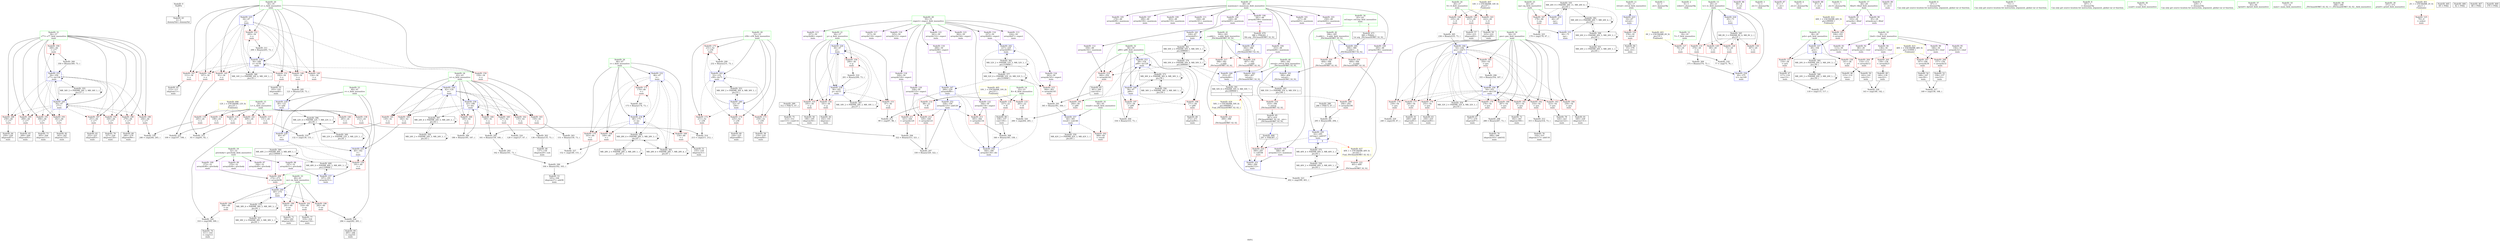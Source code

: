 digraph "SVFG" {
	label="SVFG";

	Node0x55b3b5199580 [shape=record,color=grey,label="{NodeID: 0\nNullPtr}"];
	Node0x55b3b5199580 -> Node0x55b3b51ad5a0[style=solid];
	Node0x55b3b51f63e0 [shape=record,color=black,label="{NodeID: 360\nMR_48V_2 = PHI(MR_48V_3, MR_48V_1, )\npts\{330000 \}\n}"];
	Node0x55b3b51f63e0 -> Node0x55b3b51d0820[style=dashed];
	Node0x55b3b51f63e0 -> Node0x55b3b51f63e0[style=dashed];
	Node0x55b3b51f63e0 -> Node0x55b3b5205400[style=dashed];
	Node0x55b3b51cfcc0 [shape=record,color=red,label="{NodeID: 194\n349\<--56\n\<--s77\nmain\n}"];
	Node0x55b3b51cfcc0 -> Node0x55b3b51de3a0[style=solid];
	Node0x55b3b51ae610 [shape=record,color=purple,label="{NodeID: 111\n358\<--48\narrayidx141\<--maximum\nmain\n}"];
	Node0x55b3b519ef90 [shape=record,color=green,label="{NodeID: 28\n50\<--51\nexpect\<--expect_field_insensitive\nmain\n}"];
	Node0x55b3b519ef90 -> Node0x55b3b51ae7b0[style=solid];
	Node0x55b3b519ef90 -> Node0x55b3b51ae880[style=solid];
	Node0x55b3b519ef90 -> Node0x55b3b51ae950[style=solid];
	Node0x55b3b519ef90 -> Node0x55b3b51d1b80[style=solid];
	Node0x55b3b519ef90 -> Node0x55b3b51d1c50[style=solid];
	Node0x55b3b519ef90 -> Node0x55b3b51d1d20[style=solid];
	Node0x55b3b519ef90 -> Node0x55b3b51d1df0[style=solid];
	Node0x55b3b519ef90 -> Node0x55b3b51d1ec0[style=solid];
	Node0x55b3b519ef90 -> Node0x55b3b51d1f90[style=solid];
	Node0x55b3b519ef90 -> Node0x55b3b51d2060[style=solid];
	Node0x55b3b519ef90 -> Node0x55b3b51d2130[style=solid];
	Node0x55b3b519ef90 -> Node0x55b3b51d2200[style=solid];
	Node0x55b3b52212c0 [shape=record,color=black,label="{NodeID: 471\n389 = PHI(62, )\n1st arg _ZSt3maxIiERKT_S2_S2_ }"];
	Node0x55b3b52212c0 -> Node0x55b3b51db0b0[style=solid];
	Node0x55b3b51deb20 [shape=record,color=grey,label="{NodeID: 305\n236 = Binary(235, 73, )\n}"];
	Node0x55b3b51deb20 -> Node0x55b3b51da3b0[style=solid];
	Node0x55b3b51d1380 [shape=record,color=red,label="{NodeID: 222\n401\<--400\n\<--\n_ZSt3maxIiERKT_S2_S2_\n}"];
	Node0x55b3b51d1380 -> Node0x55b3b51e0620[style=solid];
	Node0x55b3b51d2e30 [shape=record,color=red,label="{NodeID: 139\n245\<--24\n\<--L\nmain\n}"];
	Node0x55b3b51d2e30 -> Node0x55b3b51e10a0[style=solid];
	Node0x55b3b51cdaa0 [shape=record,color=black,label="{NodeID: 56\n196\<--195\nidxprom50\<--\nmain\n}"];
	Node0x55b3b51da890 [shape=record,color=blue,label="{NodeID: 250\n62\<--295\nref.tmp\<--add107\nmain\n|{|<s3>4}}"];
	Node0x55b3b51da890 -> Node0x55b3b51d09c0[style=dashed];
	Node0x55b3b51da890 -> Node0x55b3b51da890[style=dashed];
	Node0x55b3b51da890 -> Node0x55b3b51faee0[style=dashed];
	Node0x55b3b51da890:s3 -> Node0x55b3b5207a00[style=dashed,color=red];
	Node0x55b3b51d44f0 [shape=record,color=red,label="{NodeID: 167\n178\<--44\n\<--eq\nmain\n}"];
	Node0x55b3b51d44f0 -> Node0x55b3b51e0920[style=solid];
	Node0x55b3b51cf160 [shape=record,color=black,label="{NodeID: 84\n15\<--378\nmain_ret\<--\nmain\n}"];
	Node0x55b3b5199ef0 [shape=record,color=green,label="{NodeID: 1\n4\<--1\n.str\<--dummyObj\nGlob }"];
	Node0x55b3b51f68e0 [shape=record,color=black,label="{NodeID: 361\nMR_50V_2 = PHI(MR_50V_5, MR_50V_1, )\npts\{490000 \}\n}"];
	Node0x55b3b51f68e0 -> Node0x55b3b51d0d00[style=dashed];
	Node0x55b3b51f68e0 -> Node0x55b3b51da140[style=dashed];
	Node0x55b3b51f68e0 -> Node0x55b3b51f68e0[style=dashed];
	Node0x55b3b51f68e0 -> Node0x55b3b51fb3e0[style=dashed];
	Node0x55b3b51cfd90 [shape=record,color=red,label="{NodeID: 195\n264\<--58\n\<--p89\nmain\n}"];
	Node0x55b3b51cfd90 -> Node0x55b3b51e01a0[style=solid];
	Node0x55b3b51ae6e0 [shape=record,color=purple,label="{NodeID: 112\n359\<--48\narrayidx142\<--maximum\nmain\n}"];
	Node0x55b3b51ae6e0 -> Node0x55b3b51d0d00[style=solid];
	Node0x55b3b519f060 [shape=record,color=green,label="{NodeID: 29\n52\<--53\ns58\<--s58_field_insensitive\nmain\n}"];
	Node0x55b3b519f060 -> Node0x55b3b51d4900[style=solid];
	Node0x55b3b519f060 -> Node0x55b3b51d49d0[style=solid];
	Node0x55b3b519f060 -> Node0x55b3b51d4aa0[style=solid];
	Node0x55b3b519f060 -> Node0x55b3b51d4b70[style=solid];
	Node0x55b3b519f060 -> Node0x55b3b51da070[style=solid];
	Node0x55b3b519f060 -> Node0x55b3b51da2e0[style=solid];
	Node0x55b3b51deca0 [shape=record,color=grey,label="{NodeID: 306\n186 = Binary(185, 187, )\n}"];
	Node0x55b3b51deca0 -> Node0x55b3b51d9d30[style=solid];
	Node0x55b3b51d1450 [shape=record,color=blue,label="{NodeID: 223\n16\<--67\nretval\<--\nmain\n}"];
	Node0x55b3b51d1450 -> Node0x55b3b51d23a0[style=dashed];
	Node0x55b3b51d2f00 [shape=record,color=red,label="{NodeID: 140\n283\<--24\n\<--L\nmain\n}"];
	Node0x55b3b51d2f00 -> Node0x55b3b51e07a0[style=solid];
	Node0x55b3b51cdb70 [shape=record,color=black,label="{NodeID: 57\n216\<--215\nidxprom62\<--\nmain\n}"];
	Node0x55b3b51da960 [shape=record,color=blue,label="{NodeID: 251\n306\<--300\narrayidx112\<--\nmain\n}"];
	Node0x55b3b51da960 -> Node0x55b3b51d7880[style=dashed];
	Node0x55b3b51d45c0 [shape=record,color=red,label="{NodeID: 168\n149\<--46\n\<--i\nmain\n}"];
	Node0x55b3b51d45c0 -> Node0x55b3b51e0c20[style=solid];
	Node0x55b3b51cf230 [shape=record,color=black,label="{NodeID: 85\n387\<--410\n_ZSt3maxIiERKT_S2_S2__ret\<--\n_ZSt3maxIiERKT_S2_S2_\n|{<s0>4}}"];
	Node0x55b3b51cf230:s0 -> Node0x55b3b5220ed0[style=solid,color=blue];
	Node0x55b3b5199cf0 [shape=record,color=green,label="{NodeID: 2\n6\<--1\nstderr\<--dummyObj\nGlob }"];
	Node0x55b3b51f6de0 [shape=record,color=black,label="{NodeID: 362\nMR_52V_2 = PHI(MR_52V_5, MR_52V_1, )\npts\{510000 \}\n}"];
	Node0x55b3b51f6de0 -> Node0x55b3b51d0dd0[style=dashed];
	Node0x55b3b51f6de0 -> Node0x55b3b51da210[style=dashed];
	Node0x55b3b51f6de0 -> Node0x55b3b51f6de0[style=dashed];
	Node0x55b3b51f6de0 -> Node0x55b3b51fb8e0[style=dashed];
	Node0x55b3b51cfe60 [shape=record,color=red,label="{NodeID: 196\n271\<--58\n\<--p89\nmain\n}"];
	Node0x55b3b51cfe60 -> Node0x55b3b51ce2c0[style=solid];
	Node0x55b3b51ae7b0 [shape=record,color=purple,label="{NodeID: 113\n224\<--50\narrayidx67\<--expect\nmain\n}"];
	Node0x55b3b519f130 [shape=record,color=green,label="{NodeID: 30\n54\<--55\npos\<--pos_field_insensitive\nmain\n}"];
	Node0x55b3b519f130 -> Node0x55b3b51d4c40[style=solid];
	Node0x55b3b519f130 -> Node0x55b3b51d4d10[style=solid];
	Node0x55b3b519f130 -> Node0x55b3b51d4de0[style=solid];
	Node0x55b3b519f130 -> Node0x55b3b51d4eb0[style=solid];
	Node0x55b3b519f130 -> Node0x55b3b51d4f80[style=solid];
	Node0x55b3b519f130 -> Node0x55b3b51d5050[style=solid];
	Node0x55b3b519f130 -> Node0x55b3b51d5120[style=solid];
	Node0x55b3b519f130 -> Node0x55b3b51d51f0[style=solid];
	Node0x55b3b519f130 -> Node0x55b3b51d52c0[style=solid];
	Node0x55b3b519f130 -> Node0x55b3b51d5390[style=solid];
	Node0x55b3b519f130 -> Node0x55b3b51da3b0[style=solid];
	Node0x55b3b519f130 -> Node0x55b3b51dad70[style=solid];
	Node0x55b3b51dee20 [shape=record,color=grey,label="{NodeID: 307\n295 = Binary(286, 294, )\n}"];
	Node0x55b3b51dee20 -> Node0x55b3b51da890[style=solid];
	Node0x55b3b51d1520 [shape=record,color=blue,label="{NodeID: 224\n20\<--73\ntc\<--\nmain\n}"];
	Node0x55b3b51d1520 -> Node0x55b3b51f18e0[style=dashed];
	Node0x55b3b51d2fd0 [shape=record,color=red,label="{NodeID: 141\n309\<--24\n\<--L\nmain\n}"];
	Node0x55b3b51d2fd0 -> Node0x55b3b51e0da0[style=solid];
	Node0x55b3b51cdc40 [shape=record,color=black,label="{NodeID: 58\n219\<--218\nidxprom64\<--\nmain\n}"];
	Node0x55b3b51ee2e0 [shape=record,color=black,label="{NodeID: 335\nMR_26V_9 = PHI(MR_26V_11, MR_26V_8, )\npts\{45 \}\n}"];
	Node0x55b3b51ee2e0 -> Node0x55b3b51d44f0[style=dashed];
	Node0x55b3b51ee2e0 -> Node0x55b3b51d9ac0[style=dashed];
	Node0x55b3b51ee2e0 -> Node0x55b3b51ee2e0[style=dashed];
	Node0x55b3b51ee2e0 -> Node0x55b3b51fd1e0[style=dashed];
	Node0x55b3b51ee2e0 -> Node0x55b3b5204a00[style=dashed];
	Node0x55b3b51daa30 [shape=record,color=blue,label="{NodeID: 252\n328\<--330\narrayidx125\<--add126\nmain\n}"];
	Node0x55b3b51daa30 -> Node0x55b3b51d0a90[style=dashed];
	Node0x55b3b51daa30 -> Node0x55b3b51d0b60[style=dashed];
	Node0x55b3b51daa30 -> Node0x55b3b51d0c30[style=dashed];
	Node0x55b3b51daa30 -> Node0x55b3b51daa30[style=dashed];
	Node0x55b3b51daa30 -> Node0x55b3b51dabd0[style=dashed];
	Node0x55b3b51d4690 [shape=record,color=red,label="{NodeID: 169\n154\<--46\n\<--i\nmain\n}"];
	Node0x55b3b51d4690 -> Node0x55b3b51cd6d0[style=solid];
	Node0x55b3b51cf300 [shape=record,color=purple,label="{NodeID: 86\n68\<--4\n\<--.str\nmain\n}"];
	Node0x55b3b519e2f0 [shape=record,color=green,label="{NodeID: 3\n7\<--1\n.str.1\<--dummyObj\nGlob }"];
	Node0x55b3b51cff30 [shape=record,color=red,label="{NodeID: 197\n333\<--58\n\<--p89\nmain\n}"];
	Node0x55b3b51cff30 -> Node0x55b3b51de9a0[style=solid];
	Node0x55b3b51ae880 [shape=record,color=purple,label="{NodeID: 114\n227\<--50\narrayidx69\<--expect\nmain\n}"];
	Node0x55b3b51ae880 -> Node0x55b3b51da210[style=solid];
	Node0x55b3b519f200 [shape=record,color=green,label="{NodeID: 31\n56\<--57\ns77\<--s77_field_insensitive\nmain\n}"];
	Node0x55b3b519f200 -> Node0x55b3b51d5460[style=solid];
	Node0x55b3b519f200 -> Node0x55b3b51d5530[style=solid];
	Node0x55b3b519f200 -> Node0x55b3b51d5600[style=solid];
	Node0x55b3b519f200 -> Node0x55b3b51d56d0[style=solid];
	Node0x55b3b519f200 -> Node0x55b3b51d57a0[style=solid];
	Node0x55b3b519f200 -> Node0x55b3b51d5870[style=solid];
	Node0x55b3b519f200 -> Node0x55b3b51cfb20[style=solid];
	Node0x55b3b519f200 -> Node0x55b3b51cfbf0[style=solid];
	Node0x55b3b519f200 -> Node0x55b3b51cfcc0[style=solid];
	Node0x55b3b519f200 -> Node0x55b3b51da480[style=solid];
	Node0x55b3b519f200 -> Node0x55b3b51daca0[style=solid];
	Node0x55b3b51d7880 [shape=record,color=black,label="{NodeID: 391\nMR_50V_8 = PHI(MR_50V_9, MR_50V_7, )\npts\{490000 \}\n|{|<s4>4}}"];
	Node0x55b3b51d7880 -> Node0x55b3b51d08f0[style=dashed];
	Node0x55b3b51d7880 -> Node0x55b3b51d09c0[style=dashed];
	Node0x55b3b51d7880 -> Node0x55b3b51da960[style=dashed];
	Node0x55b3b51d7880 -> Node0x55b3b51fb3e0[style=dashed];
	Node0x55b3b51d7880:s4 -> Node0x55b3b5207bf0[style=dashed,color=red];
	Node0x55b3b51defa0 [shape=record,color=grey,label="{NodeID: 308\n346 = Binary(345, 338, )\n}"];
	Node0x55b3b51defa0 -> Node0x55b3b51dabd0[style=solid];
	Node0x55b3b51d15f0 [shape=record,color=blue,label="{NodeID: 225\n34\<--67\ns\<--\nmain\n}"];
	Node0x55b3b51d15f0 -> Node0x55b3b51d3310[style=dashed];
	Node0x55b3b51d15f0 -> Node0x55b3b51d33e0[style=dashed];
	Node0x55b3b51d15f0 -> Node0x55b3b51d34b0[style=dashed];
	Node0x55b3b51d15f0 -> Node0x55b3b51d3580[style=dashed];
	Node0x55b3b51d15f0 -> Node0x55b3b51d3650[style=dashed];
	Node0x55b3b51d15f0 -> Node0x55b3b51d3720[style=dashed];
	Node0x55b3b51d15f0 -> Node0x55b3b51d37f0[style=dashed];
	Node0x55b3b51d15f0 -> Node0x55b3b51d38c0[style=dashed];
	Node0x55b3b51d15f0 -> Node0x55b3b51d9fa0[style=dashed];
	Node0x55b3b51d15f0 -> Node0x55b3b51f1de0[style=dashed];
	Node0x55b3b51d30a0 [shape=record,color=red,label="{NodeID: 142\n215\<--26\n\<--S\nmain\n}"];
	Node0x55b3b51d30a0 -> Node0x55b3b51cdb70[style=solid];
	Node0x55b3b51cdd10 [shape=record,color=black,label="{NodeID: 59\n223\<--222\nidxprom66\<--\nmain\n}"];
	Node0x55b3b51dab00 [shape=record,color=blue,label="{NodeID: 253\n58\<--334\np89\<--inc128\nmain\n}"];
	Node0x55b3b51dab00 -> Node0x55b3b51cfd90[style=dashed];
	Node0x55b3b51dab00 -> Node0x55b3b51cfe60[style=dashed];
	Node0x55b3b51dab00 -> Node0x55b3b51cff30[style=dashed];
	Node0x55b3b51dab00 -> Node0x55b3b51dab00[style=dashed];
	Node0x55b3b51dab00 -> Node0x55b3b51fa4e0[style=dashed];
	Node0x55b3b51d4760 [shape=record,color=red,label="{NodeID: 170\n163\<--46\n\<--i\nmain\n}"];
	Node0x55b3b51d4760 -> Node0x55b3b51dd4a0[style=solid];
	Node0x55b3b51cf3d0 [shape=record,color=purple,label="{NodeID: 87\n81\<--7\n\<--.str.1\nmain\n}"];
	Node0x55b3b519e380 [shape=record,color=green,label="{NodeID: 4\n9\<--1\n.str.2\<--dummyObj\nGlob }"];
	Node0x55b3b51d0000 [shape=record,color=red,label="{NodeID: 198\n282\<--60\n\<--ns\nmain\n}"];
	Node0x55b3b51d0000 -> Node0x55b3b51e07a0[style=solid];
	Node0x55b3b51ae950 [shape=record,color=purple,label="{NodeID: 115\n257\<--50\narrayidx86\<--expect\nmain\n}"];
	Node0x55b3b519f2d0 [shape=record,color=green,label="{NodeID: 32\n58\<--59\np89\<--p89_field_insensitive\nmain\n}"];
	Node0x55b3b519f2d0 -> Node0x55b3b51cfd90[style=solid];
	Node0x55b3b519f2d0 -> Node0x55b3b51cfe60[style=solid];
	Node0x55b3b519f2d0 -> Node0x55b3b51cff30[style=solid];
	Node0x55b3b519f2d0 -> Node0x55b3b51da6f0[style=solid];
	Node0x55b3b519f2d0 -> Node0x55b3b51dab00[style=solid];
	Node0x55b3b51df120 [shape=record,color=grey,label="{NodeID: 309\n375 = Binary(374, 73, )\n}"];
	Node0x55b3b51df120 -> Node0x55b3b51daf10[style=solid];
	Node0x55b3b51d16c0 [shape=record,color=blue,label="{NodeID: 226\n36\<--67\np\<--\nmain\n}"];
	Node0x55b3b51d16c0 -> Node0x55b3b51d3990[style=dashed];
	Node0x55b3b51d16c0 -> Node0x55b3b51d3a60[style=dashed];
	Node0x55b3b51d16c0 -> Node0x55b3b51d3b30[style=dashed];
	Node0x55b3b51d16c0 -> Node0x55b3b51d3c00[style=dashed];
	Node0x55b3b51d16c0 -> Node0x55b3b51d16c0[style=dashed];
	Node0x55b3b51d16c0 -> Node0x55b3b51d9ed0[style=dashed];
	Node0x55b3b51d16c0 -> Node0x55b3b51f22e0[style=dashed];
	Node0x55b3b51d3170 [shape=record,color=red,label="{NodeID: 143\n222\<--26\n\<--S\nmain\n}"];
	Node0x55b3b51d3170 -> Node0x55b3b51cdd10[style=solid];
	Node0x55b3b51cdde0 [shape=record,color=black,label="{NodeID: 60\n226\<--225\nidxprom68\<--\nmain\n}"];
	Node0x55b3b51dabd0 [shape=record,color=blue,label="{NodeID: 254\n344\<--346\narrayidx134\<--div\nmain\n}"];
	Node0x55b3b51dabd0 -> Node0x55b3b51fb8e0[style=dashed];
	Node0x55b3b51d4830 [shape=record,color=red,label="{NodeID: 171\n174\<--46\n\<--i\nmain\n}"];
	Node0x55b3b51d4830 -> Node0x55b3b51de520[style=solid];
	Node0x55b3b51cf4a0 [shape=record,color=purple,label="{NodeID: 88\n87\<--9\n\<--.str.2\nmain\n}"];
	Node0x55b3b5198e50 [shape=record,color=green,label="{NodeID: 5\n11\<--1\n.str.3\<--dummyObj\nGlob }"];
	Node0x55b3b51d00d0 [shape=record,color=red,label="{NodeID: 199\n291\<--60\n\<--ns\nmain\n}"];
	Node0x55b3b51d00d0 -> Node0x55b3b51ce6d0[style=solid];
	Node0x55b3b51d1b80 [shape=record,color=purple,label="{NodeID: 116\n260\<--50\narrayidx88\<--expect\nmain\n}"];
	Node0x55b3b51d1b80 -> Node0x55b3b51da620[style=solid];
	Node0x55b3b519f3a0 [shape=record,color=green,label="{NodeID: 33\n60\<--61\nns\<--ns_field_insensitive\nmain\n}"];
	Node0x55b3b519f3a0 -> Node0x55b3b51d0000[style=solid];
	Node0x55b3b519f3a0 -> Node0x55b3b51d00d0[style=solid];
	Node0x55b3b519f3a0 -> Node0x55b3b51d01a0[style=solid];
	Node0x55b3b519f3a0 -> Node0x55b3b51d0270[style=solid];
	Node0x55b3b519f3a0 -> Node0x55b3b51da7c0[style=solid];
	Node0x55b3b5203100 [shape=record,color=black,label="{NodeID: 393\nMR_55V_3 = PHI(MR_55V_4, MR_55V_2, )\npts\{391 \}\n}"];
	Node0x55b3b5203100 -> Node0x55b3b51d0ea0[style=dashed];
	Node0x55b3b51df2a0 [shape=record,color=grey,label="{NodeID: 310\n201 = Binary(200, 73, )\n}"];
	Node0x55b3b51df2a0 -> Node0x55b3b51d9ed0[style=solid];
	Node0x55b3b51d1790 [shape=record,color=blue,label="{NodeID: 227\n38\<--104\npch\<--\nmain\n}"];
	Node0x55b3b51d1790 -> Node0x55b3b51d3cd0[style=dashed];
	Node0x55b3b51d1790 -> Node0x55b3b51d3da0[style=dashed];
	Node0x55b3b51d1790 -> Node0x55b3b5203b00[style=dashed];
	Node0x55b3b51d3240 [shape=record,color=red,label="{NodeID: 144\n235\<--26\n\<--S\nmain\n}"];
	Node0x55b3b51d3240 -> Node0x55b3b51deb20[style=solid];
	Node0x55b3b51cdeb0 [shape=record,color=black,label="{NodeID: 61\n249\<--248\nidxprom81\<--\nmain\n}"];
	Node0x55b3b51daca0 [shape=record,color=blue,label="{NodeID: 255\n56\<--350\ns77\<--inc136\nmain\n}"];
	Node0x55b3b51daca0 -> Node0x55b3b51d5460[style=dashed];
	Node0x55b3b51daca0 -> Node0x55b3b51d5530[style=dashed];
	Node0x55b3b51daca0 -> Node0x55b3b51d5600[style=dashed];
	Node0x55b3b51daca0 -> Node0x55b3b51d56d0[style=dashed];
	Node0x55b3b51daca0 -> Node0x55b3b51d57a0[style=dashed];
	Node0x55b3b51daca0 -> Node0x55b3b51d5870[style=dashed];
	Node0x55b3b51daca0 -> Node0x55b3b51cfb20[style=dashed];
	Node0x55b3b51daca0 -> Node0x55b3b51cfbf0[style=dashed];
	Node0x55b3b51daca0 -> Node0x55b3b51cfcc0[style=dashed];
	Node0x55b3b51daca0 -> Node0x55b3b51da480[style=dashed];
	Node0x55b3b51daca0 -> Node0x55b3b51daca0[style=dashed];
	Node0x55b3b51daca0 -> Node0x55b3b51f4ae0[style=dashed];
	Node0x55b3b51d4900 [shape=record,color=red,label="{NodeID: 172\n211\<--52\n\<--s58\nmain\n}"];
	Node0x55b3b51d4900 -> Node0x55b3b51df8a0[style=solid];
	Node0x55b3b51cf570 [shape=record,color=purple,label="{NodeID: 89\n369\<--11\n\<--.str.3\nmain\n}"];
	Node0x55b3b5198ee0 [shape=record,color=green,label="{NodeID: 6\n67\<--1\n\<--dummyObj\nCan only get source location for instruction, argument, global var or function.}"];
	Node0x55b3b51d01a0 [shape=record,color=red,label="{NodeID: 200\n308\<--60\n\<--ns\nmain\n}"];
	Node0x55b3b51d01a0 -> Node0x55b3b51e0da0[style=solid];
	Node0x55b3b51d1c50 [shape=record,color=purple,label="{NodeID: 117\n317\<--50\narrayidx118\<--expect\nmain\n}"];
	Node0x55b3b51acdf0 [shape=record,color=green,label="{NodeID: 34\n62\<--63\nref.tmp\<--ref.tmp_field_insensitive\nmain\n|{|<s1>4}}"];
	Node0x55b3b51acdf0 -> Node0x55b3b51da890[style=solid];
	Node0x55b3b51acdf0:s1 -> Node0x55b3b52212c0[style=solid,color=red];
	Node0x55b3b51df420 [shape=record,color=grey,label="{NodeID: 311\n206 = Binary(205, 73, )\n}"];
	Node0x55b3b51df420 -> Node0x55b3b51d9fa0[style=solid];
	Node0x55b3b51d1860 [shape=record,color=blue,label="{NodeID: 228\n40\<--67\nr\<--\nmain\n}"];
	Node0x55b3b51d1860 -> Node0x55b3b51d3e70[style=dashed];
	Node0x55b3b51d1860 -> Node0x55b3b51d1930[style=dashed];
	Node0x55b3b51d1860 -> Node0x55b3b51d9c60[style=dashed];
	Node0x55b3b51d1860 -> Node0x55b3b5204000[style=dashed];
	Node0x55b3b51d3310 [shape=record,color=red,label="{NodeID: 145\n91\<--34\n\<--s\nmain\n}"];
	Node0x55b3b51d3310 -> Node0x55b3b51dfa20[style=solid];
	Node0x55b3b51cdf80 [shape=record,color=black,label="{NodeID: 62\n252\<--251\nidxprom83\<--\nmain\n}"];
	Node0x55b3b52075a0 [shape=record,color=yellow,style=double,label="{NodeID: 422\n44V_1 = ENCHI(MR_44V_0)\npts\{290000 \}\nFun[main]}"];
	Node0x55b3b52075a0 -> Node0x55b3b51d0410[style=dashed];
	Node0x55b3b51dad70 [shape=record,color=blue,label="{NodeID: 256\n54\<--355\npos\<--dec139\nmain\n}"];
	Node0x55b3b51dad70 -> Node0x55b3b51d4c40[style=dashed];
	Node0x55b3b51dad70 -> Node0x55b3b51d4d10[style=dashed];
	Node0x55b3b51dad70 -> Node0x55b3b51d4de0[style=dashed];
	Node0x55b3b51dad70 -> Node0x55b3b51d4eb0[style=dashed];
	Node0x55b3b51dad70 -> Node0x55b3b51d4f80[style=dashed];
	Node0x55b3b51dad70 -> Node0x55b3b51d5050[style=dashed];
	Node0x55b3b51dad70 -> Node0x55b3b51d5120[style=dashed];
	Node0x55b3b51dad70 -> Node0x55b3b51d51f0[style=dashed];
	Node0x55b3b51dad70 -> Node0x55b3b51d52c0[style=dashed];
	Node0x55b3b51dad70 -> Node0x55b3b51d5390[style=dashed];
	Node0x55b3b51dad70 -> Node0x55b3b51dad70[style=dashed];
	Node0x55b3b51dad70 -> Node0x55b3b51f45e0[style=dashed];
	Node0x55b3b51d49d0 [shape=record,color=red,label="{NodeID: 173\n218\<--52\n\<--s58\nmain\n}"];
	Node0x55b3b51d49d0 -> Node0x55b3b51cdc40[style=solid];
	Node0x55b3b51cf640 [shape=record,color=purple,label="{NodeID: 90\n85\<--28\narraydecay\<--Kbuf\nmain\n}"];
	Node0x55b3b5198f70 [shape=record,color=green,label="{NodeID: 7\n73\<--1\n\<--dummyObj\nCan only get source location for instruction, argument, global var or function.}"];
	Node0x55b3b51d0270 [shape=record,color=red,label="{NodeID: 201\n318\<--60\n\<--ns\nmain\n}"];
	Node0x55b3b51d0270 -> Node0x55b3b51cebb0[style=solid];
	Node0x55b3b51d1d20 [shape=record,color=purple,label="{NodeID: 118\n320\<--50\narrayidx120\<--expect\nmain\n}"];
	Node0x55b3b51d1d20 -> Node0x55b3b51d0a90[style=solid];
	Node0x55b3b51acec0 [shape=record,color=green,label="{NodeID: 35\n64\<--65\nresult\<--result_field_insensitive\nmain\n}"];
	Node0x55b3b51acec0 -> Node0x55b3b51d0340[style=solid];
	Node0x55b3b51acec0 -> Node0x55b3b51dae40[style=solid];
	Node0x55b3b5203b00 [shape=record,color=black,label="{NodeID: 395\nMR_20V_4 = PHI(MR_20V_5, MR_20V_3, )\npts\{39 \}\n}"];
	Node0x55b3b5203b00 -> Node0x55b3b51d1790[style=dashed];
	Node0x55b3b5203b00 -> Node0x55b3b51f27e0[style=dashed];
	Node0x55b3b5203b00 -> Node0x55b3b5203b00[style=dashed];
	Node0x55b3b51df5a0 [shape=record,color=grey,label="{NodeID: 312\n315 = Binary(314, 73, )\n}"];
	Node0x55b3b51df5a0 -> Node0x55b3b51ceae0[style=solid];
	Node0x55b3b51d1930 [shape=record,color=blue,label="{NodeID: 229\n40\<--121\nr\<--add\nmain\n}"];
	Node0x55b3b51d1930 -> Node0x55b3b51d3e70[style=dashed];
	Node0x55b3b51d1930 -> Node0x55b3b5204000[style=dashed];
	Node0x55b3b51d33e0 [shape=record,color=red,label="{NodeID: 146\n107\<--34\n\<--s\nmain\n}"];
	Node0x55b3b51d33e0 -> Node0x55b3b51e04a0[style=solid];
	Node0x55b3b51ce050 [shape=record,color=black,label="{NodeID: 63\n256\<--255\nidxprom85\<--\nmain\n}"];
	Node0x55b3b5207680 [shape=record,color=yellow,style=double,label="{NodeID: 423\n46V_1 = ENCHI(MR_46V_0)\npts\{310000 \}\nFun[main]}"];
	Node0x55b3b5207680 -> Node0x55b3b51d04e0[style=dashed];
	Node0x55b3b5207680 -> Node0x55b3b51d05b0[style=dashed];
	Node0x55b3b5207680 -> Node0x55b3b51d0680[style=dashed];
	Node0x55b3b5207680 -> Node0x55b3b51d0750[style=dashed];
	Node0x55b3b51dae40 [shape=record,color=blue,label="{NodeID: 257\n64\<--365\nresult\<--sub146\nmain\n}"];
	Node0x55b3b51dae40 -> Node0x55b3b51d0340[style=dashed];
	Node0x55b3b51dae40 -> Node0x55b3b51f5ee0[style=dashed];
	Node0x55b3b51d4aa0 [shape=record,color=red,label="{NodeID: 174\n225\<--52\n\<--s58\nmain\n}"];
	Node0x55b3b51d4aa0 -> Node0x55b3b51cdde0[style=solid];
	Node0x55b3b51cf710 [shape=record,color=purple,label="{NodeID: 91\n103\<--28\narrayidx\<--Kbuf\nmain\n}"];
	Node0x55b3b51cf710 -> Node0x55b3b51d0410[style=solid];
	Node0x55b3b5199000 [shape=record,color=green,label="{NodeID: 8\n187\<--1\n\<--dummyObj\nCan only get source location for instruction, argument, global var or function.}"];
	Node0x55b3b51d0340 [shape=record,color=red,label="{NodeID: 202\n368\<--64\n\<--result\nmain\n}"];
	Node0x55b3b51d1df0 [shape=record,color=purple,label="{NodeID: 119\n325\<--50\narrayidx123\<--expect\nmain\n}"];
	Node0x55b3b51acf90 [shape=record,color=green,label="{NodeID: 36\n70\<--71\nscanf\<--scanf_field_insensitive\n}"];
	Node0x55b3b5204000 [shape=record,color=black,label="{NodeID: 396\nMR_22V_4 = PHI(MR_22V_7, MR_22V_3, )\npts\{41 \}\n}"];
	Node0x55b3b5204000 -> Node0x55b3b51d1860[style=dashed];
	Node0x55b3b5204000 -> Node0x55b3b51f2ce0[style=dashed];
	Node0x55b3b5204000 -> Node0x55b3b5204000[style=dashed];
	Node0x55b3b51df720 [shape=record,color=grey,label="{NodeID: 313\n99 = cmp(97, 98, )\n}"];
	Node0x55b3b51d1a00 [shape=record,color=blue,label="{NodeID: 230\n42\<--124\nn\<--\nmain\n}"];
	Node0x55b3b51d1a00 -> Node0x55b3b51d3f40[style=dashed];
	Node0x55b3b51d1a00 -> Node0x55b3b51d4010[style=dashed];
	Node0x55b3b51d1a00 -> Node0x55b3b51d40e0[style=dashed];
	Node0x55b3b51d1a00 -> Node0x55b3b51d41b0[style=dashed];
	Node0x55b3b51d1a00 -> Node0x55b3b51d4280[style=dashed];
	Node0x55b3b51d1a00 -> Node0x55b3b51d4350[style=dashed];
	Node0x55b3b51d1a00 -> Node0x55b3b51d4420[style=dashed];
	Node0x55b3b51d1a00 -> Node0x55b3b51d9d30[style=dashed];
	Node0x55b3b51d1a00 -> Node0x55b3b5204500[style=dashed];
	Node0x55b3b51d34b0 [shape=record,color=red,label="{NodeID: 147\n111\<--34\n\<--s\nmain\n}"];
	Node0x55b3b51d34b0 -> Node0x55b3b51ad770[style=solid];
	Node0x55b3b51ce120 [shape=record,color=black,label="{NodeID: 64\n259\<--258\nidxprom87\<--\nmain\n}"];
	Node0x55b3b51daf10 [shape=record,color=blue,label="{NodeID: 258\n20\<--375\ntc\<--inc149\nmain\n}"];
	Node0x55b3b51daf10 -> Node0x55b3b51f18e0[style=dashed];
	Node0x55b3b51d4b70 [shape=record,color=red,label="{NodeID: 175\n231\<--52\n\<--s58\nmain\n}"];
	Node0x55b3b51d4b70 -> Node0x55b3b51de220[style=solid];
	Node0x55b3b51cf7e0 [shape=record,color=purple,label="{NodeID: 92\n86\<--30\narraydecay2\<--Lbuf\nmain\n}"];
	Node0x55b3b5199090 [shape=record,color=green,label="{NodeID: 9\n229\<--1\n\<--dummyObj\nCan only get source location for instruction, argument, global var or function.}"];
	Node0x55b3b51d0410 [shape=record,color=red,label="{NodeID: 203\n104\<--103\n\<--arrayidx\nmain\n}"];
	Node0x55b3b51d0410 -> Node0x55b3b51d1790[style=solid];
	Node0x55b3b51d1ec0 [shape=record,color=purple,label="{NodeID: 120\n328\<--50\narrayidx125\<--expect\nmain\n}"];
	Node0x55b3b51d1ec0 -> Node0x55b3b51d0b60[style=solid];
	Node0x55b3b51d1ec0 -> Node0x55b3b51daa30[style=solid];
	Node0x55b3b51ad060 [shape=record,color=green,label="{NodeID: 37\n83\<--84\nfprintf\<--fprintf_field_insensitive\n}"];
	Node0x55b3b5204500 [shape=record,color=black,label="{NodeID: 397\nMR_24V_4 = PHI(MR_24V_5, MR_24V_3, )\npts\{43 \}\n}"];
	Node0x55b3b5204500 -> Node0x55b3b51d1a00[style=dashed];
	Node0x55b3b5204500 -> Node0x55b3b51f31e0[style=dashed];
	Node0x55b3b5204500 -> Node0x55b3b5204500[style=dashed];
	Node0x55b3b51df8a0 [shape=record,color=grey,label="{NodeID: 314\n213 = cmp(211, 212, )\n}"];
	Node0x55b3b51d9960 [shape=record,color=blue,label="{NodeID: 231\n44\<--73\neq\<--\nmain\n}"];
	Node0x55b3b51d9960 -> Node0x55b3b51ee2e0[style=dashed];
	Node0x55b3b51d3580 [shape=record,color=red,label="{NodeID: 148\n120\<--34\n\<--s\nmain\n}"];
	Node0x55b3b51d3580 -> Node0x55b3b51ddc20[style=solid];
	Node0x55b3b51ce1f0 [shape=record,color=black,label="{NodeID: 65\n269\<--268\nidxprom93\<--\nmain\n}"];
	Node0x55b3b51dafe0 [shape=record,color=blue,label="{NodeID: 259\n392\<--388\n__a.addr\<--__a\n_ZSt3maxIiERKT_S2_S2_\n}"];
	Node0x55b3b51dafe0 -> Node0x55b3b51d0f70[style=dashed];
	Node0x55b3b51dafe0 -> Node0x55b3b51d1040[style=dashed];
	Node0x55b3b51d4c40 [shape=record,color=red,label="{NodeID: 176\n239\<--54\n\<--pos\nmain\n}"];
	Node0x55b3b51d4c40 -> Node0x55b3b51e0f20[style=solid];
	Node0x55b3b51cf8b0 [shape=record,color=purple,label="{NodeID: 93\n113\<--30\narrayidx12\<--Lbuf\nmain\n}"];
	Node0x55b3b51cf8b0 -> Node0x55b3b51d04e0[style=solid];
	Node0x55b3b5198590 [shape=record,color=green,label="{NodeID: 10\n13\<--14\nmain\<--main_field_insensitive\n}"];
	Node0x55b3b51d04e0 [shape=record,color=red,label="{NodeID: 204\n114\<--113\n\<--arrayidx12\nmain\n}"];
	Node0x55b3b51d04e0 -> Node0x55b3b51ad840[style=solid];
	Node0x55b3b51d1f90 [shape=record,color=purple,label="{NodeID: 121\n341\<--50\narrayidx132\<--expect\nmain\n}"];
	Node0x55b3b51ad130 [shape=record,color=green,label="{NodeID: 38\n298\<--299\n_ZSt3maxIiERKT_S2_S2_\<--_ZSt3maxIiERKT_S2_S2__field_insensitive\n}"];
	Node0x55b3b5204a00 [shape=record,color=black,label="{NodeID: 398\nMR_26V_4 = PHI(MR_26V_5, MR_26V_3, )\npts\{45 \}\n}"];
	Node0x55b3b5204a00 -> Node0x55b3b51f36e0[style=dashed];
	Node0x55b3b5204a00 -> Node0x55b3b51fd1e0[style=dashed];
	Node0x55b3b5204a00 -> Node0x55b3b5204a00[style=dashed];
	Node0x55b3b51dfa20 [shape=record,color=grey,label="{NodeID: 315\n93 = cmp(91, 92, )\n}"];
	Node0x55b3b51d99f0 [shape=record,color=blue,label="{NodeID: 232\n46\<--67\ni\<--\nmain\n}"];
	Node0x55b3b51d99f0 -> Node0x55b3b51d45c0[style=dashed];
	Node0x55b3b51d99f0 -> Node0x55b3b51d4690[style=dashed];
	Node0x55b3b51d99f0 -> Node0x55b3b51d4760[style=dashed];
	Node0x55b3b51d99f0 -> Node0x55b3b51d4830[style=dashed];
	Node0x55b3b51d99f0 -> Node0x55b3b51d9b90[style=dashed];
	Node0x55b3b51d99f0 -> Node0x55b3b51fd6e0[style=dashed];
	Node0x55b3b51d99f0 -> Node0x55b3b5204f00[style=dashed];
	Node0x55b3b51d3650 [shape=record,color=red,label="{NodeID: 149\n124\<--34\n\<--s\nmain\n}"];
	Node0x55b3b51d3650 -> Node0x55b3b51d1a00[style=solid];
	Node0x55b3b51ce2c0 [shape=record,color=black,label="{NodeID: 66\n272\<--271\nidxprom95\<--\nmain\n}"];
	Node0x55b3b51db0b0 [shape=record,color=blue,label="{NodeID: 260\n394\<--389\n__b.addr\<--__b\n_ZSt3maxIiERKT_S2_S2_\n}"];
	Node0x55b3b51db0b0 -> Node0x55b3b51d1110[style=dashed];
	Node0x55b3b51db0b0 -> Node0x55b3b51d11e0[style=dashed];
	Node0x55b3b51d4d10 [shape=record,color=red,label="{NodeID: 177\n248\<--54\n\<--pos\nmain\n}"];
	Node0x55b3b51d4d10 -> Node0x55b3b51cdeb0[style=solid];
	Node0x55b3b51cf980 [shape=record,color=purple,label="{NodeID: 94\n138\<--30\narrayidx21\<--Lbuf\nmain\n}"];
	Node0x55b3b51cf980 -> Node0x55b3b51d05b0[style=solid];
	Node0x55b3b5198620 [shape=record,color=green,label="{NodeID: 11\n16\<--17\nretval\<--retval_field_insensitive\nmain\n}"];
	Node0x55b3b5198620 -> Node0x55b3b51d23a0[style=solid];
	Node0x55b3b5198620 -> Node0x55b3b51d1450[style=solid];
	Node0x55b3b4e3bfd0 [shape=record,color=black,label="{NodeID: 288\n286 = PHI(73, 67, )\n}"];
	Node0x55b3b4e3bfd0 -> Node0x55b3b51dee20[style=solid];
	Node0x55b3b51d05b0 [shape=record,color=red,label="{NodeID: 205\n139\<--138\n\<--arrayidx21\nmain\n}"];
	Node0x55b3b51d05b0 -> Node0x55b3b51cd5b0[style=solid];
	Node0x55b3b51d2060 [shape=record,color=purple,label="{NodeID: 122\n344\<--50\narrayidx134\<--expect\nmain\n}"];
	Node0x55b3b51d2060 -> Node0x55b3b51d0c30[style=solid];
	Node0x55b3b51d2060 -> Node0x55b3b51dabd0[style=solid];
	Node0x55b3b51ad230 [shape=record,color=green,label="{NodeID: 39\n371\<--372\nprintf\<--printf_field_insensitive\n}"];
	Node0x55b3b5204f00 [shape=record,color=black,label="{NodeID: 399\nMR_28V_4 = PHI(MR_28V_5, MR_28V_3, )\npts\{47 \}\n}"];
	Node0x55b3b5204f00 -> Node0x55b3b51f3be0[style=dashed];
	Node0x55b3b5204f00 -> Node0x55b3b51fd6e0[style=dashed];
	Node0x55b3b5204f00 -> Node0x55b3b5204f00[style=dashed];
	Node0x55b3b51dfba0 [shape=record,color=grey,label="{NodeID: 316\n128 = cmp(127, 67, )\n}"];
	Node0x55b3b51d9ac0 [shape=record,color=blue,label="{NodeID: 233\n44\<--67\neq\<--\nmain\n}"];
	Node0x55b3b51d9ac0 -> Node0x55b3b51ee2e0[style=dashed];
	Node0x55b3b51d3720 [shape=record,color=red,label="{NodeID: 150\n159\<--34\n\<--s\nmain\n}"];
	Node0x55b3b51d3720 -> Node0x55b3b51dd7a0[style=solid];
	Node0x55b3b51ce390 [shape=record,color=black,label="{NodeID: 67\n277\<--276\nidxprom97\<--\nmain\n}"];
	Node0x55b3b5207a00 [shape=record,color=yellow,style=double,label="{NodeID: 427\n40V_1 = ENCHI(MR_40V_0)\npts\{63 \}\nFun[_ZSt3maxIiERKT_S2_S2_]}"];
	Node0x55b3b5207a00 -> Node0x55b3b51d1380[style=dashed];
	Node0x55b3b51db180 [shape=record,color=blue,label="{NodeID: 261\n390\<--404\nretval\<--\n_ZSt3maxIiERKT_S2_S2_\n}"];
	Node0x55b3b51db180 -> Node0x55b3b5203100[style=dashed];
	Node0x55b3b51d4de0 [shape=record,color=red,label="{NodeID: 178\n255\<--54\n\<--pos\nmain\n}"];
	Node0x55b3b51d4de0 -> Node0x55b3b51ce050[style=solid];
	Node0x55b3b51cfa50 [shape=record,color=purple,label="{NodeID: 95\n156\<--30\narrayidx32\<--Lbuf\nmain\n}"];
	Node0x55b3b51cfa50 -> Node0x55b3b51d0680[style=solid];
	Node0x55b3b51986f0 [shape=record,color=green,label="{NodeID: 12\n18\<--19\nT\<--T_field_insensitive\nmain\n}"];
	Node0x55b3b51986f0 -> Node0x55b3b51d2470[style=solid];
	Node0x55b3b51dcf00 [shape=record,color=black,label="{NodeID: 289\n312 = PHI(73, 67, )\n}"];
	Node0x55b3b51dcf00 -> Node0x55b3b51cea10[style=solid];
	Node0x55b3b51d0680 [shape=record,color=red,label="{NodeID: 206\n157\<--156\n\<--arrayidx32\nmain\n}"];
	Node0x55b3b51d0680 -> Node0x55b3b51cd760[style=solid];
	Node0x55b3b51d2130 [shape=record,color=purple,label="{NodeID: 123\n362\<--50\narrayidx144\<--expect\nmain\n}"];
	Node0x55b3b51ad330 [shape=record,color=green,label="{NodeID: 40\n390\<--391\nretval\<--retval_field_insensitive\n_ZSt3maxIiERKT_S2_S2_\n}"];
	Node0x55b3b51ad330 -> Node0x55b3b51d0ea0[style=solid];
	Node0x55b3b51ad330 -> Node0x55b3b51db180[style=solid];
	Node0x55b3b51ad330 -> Node0x55b3b51db250[style=solid];
	Node0x55b3b5205400 [shape=record,color=black,label="{NodeID: 400\nMR_48V_4 = PHI(MR_48V_5, MR_48V_3, )\npts\{330000 \}\n}"];
	Node0x55b3b5205400 -> Node0x55b3b51d0820[style=dashed];
	Node0x55b3b5205400 -> Node0x55b3b51d9e00[style=dashed];
	Node0x55b3b5205400 -> Node0x55b3b51f63e0[style=dashed];
	Node0x55b3b5205400 -> Node0x55b3b5205400[style=dashed];
	Node0x55b3b51dfd20 [shape=record,color=grey,label="{NodeID: 317\n169 = cmp(158, 168, )\n}"];
	Node0x55b3b51d9b90 [shape=record,color=blue,label="{NodeID: 234\n46\<--175\ni\<--inc\nmain\n}"];
	Node0x55b3b51d9b90 -> Node0x55b3b51d45c0[style=dashed];
	Node0x55b3b51d9b90 -> Node0x55b3b51d4690[style=dashed];
	Node0x55b3b51d9b90 -> Node0x55b3b51d4760[style=dashed];
	Node0x55b3b51d9b90 -> Node0x55b3b51d4830[style=dashed];
	Node0x55b3b51d9b90 -> Node0x55b3b51d9b90[style=dashed];
	Node0x55b3b51d9b90 -> Node0x55b3b51fd6e0[style=dashed];
	Node0x55b3b51d9b90 -> Node0x55b3b5204f00[style=dashed];
	Node0x55b3b51d37f0 [shape=record,color=red,label="{NodeID: 151\n192\<--34\n\<--s\nmain\n}"];
	Node0x55b3b51d37f0 -> Node0x55b3b51cd9d0[style=solid];
	Node0x55b3b51ce460 [shape=record,color=black,label="{NodeID: 68\n280\<--279\nidxprom99\<--\nmain\n}"];
	Node0x55b3b51f18e0 [shape=record,color=black,label="{NodeID: 345\nMR_8V_3 = PHI(MR_8V_4, MR_8V_2, )\npts\{21 \}\n}"];
	Node0x55b3b51f18e0 -> Node0x55b3b51d2540[style=dashed];
	Node0x55b3b51f18e0 -> Node0x55b3b51d2610[style=dashed];
	Node0x55b3b51f18e0 -> Node0x55b3b51d26e0[style=dashed];
	Node0x55b3b51f18e0 -> Node0x55b3b51d27b0[style=dashed];
	Node0x55b3b51f18e0 -> Node0x55b3b51daf10[style=dashed];
	Node0x55b3b51db250 [shape=record,color=blue,label="{NodeID: 262\n390\<--407\nretval\<--\n_ZSt3maxIiERKT_S2_S2_\n}"];
	Node0x55b3b51db250 -> Node0x55b3b5203100[style=dashed];
	Node0x55b3b51d4eb0 [shape=record,color=red,label="{NodeID: 179\n276\<--54\n\<--pos\nmain\n}"];
	Node0x55b3b51d4eb0 -> Node0x55b3b51ce390[style=solid];
	Node0x55b3b51ad9e0 [shape=record,color=purple,label="{NodeID: 96\n166\<--30\narrayidx38\<--Lbuf\nmain\n}"];
	Node0x55b3b51ad9e0 -> Node0x55b3b51d0750[style=solid];
	Node0x55b3b51987c0 [shape=record,color=green,label="{NodeID: 13\n20\<--21\ntc\<--tc_field_insensitive\nmain\n}"];
	Node0x55b3b51987c0 -> Node0x55b3b51d2540[style=solid];
	Node0x55b3b51987c0 -> Node0x55b3b51d2610[style=solid];
	Node0x55b3b51987c0 -> Node0x55b3b51d26e0[style=solid];
	Node0x55b3b51987c0 -> Node0x55b3b51d27b0[style=solid];
	Node0x55b3b51987c0 -> Node0x55b3b51d1520[style=solid];
	Node0x55b3b51987c0 -> Node0x55b3b51daf10[style=solid];
	Node0x55b3b51fa4e0 [shape=record,color=black,label="{NodeID: 373\nMR_36V_4 = PHI(MR_36V_6, MR_36V_3, )\npts\{59 \}\n}"];
	Node0x55b3b51fa4e0 -> Node0x55b3b51da6f0[style=dashed];
	Node0x55b3b51fa4e0 -> Node0x55b3b51f4fe0[style=dashed];
	Node0x55b3b51fa4e0 -> Node0x55b3b51fa4e0[style=dashed];
	Node0x55b3b51dd4a0 [shape=record,color=grey,label="{NodeID: 290\n164 = Binary(162, 163, )\n}"];
	Node0x55b3b51dd4a0 -> Node0x55b3b51cd830[style=solid];
	Node0x55b3b51d0750 [shape=record,color=red,label="{NodeID: 207\n167\<--166\n\<--arrayidx38\nmain\n}"];
	Node0x55b3b51d0750 -> Node0x55b3b51cd900[style=solid];
	Node0x55b3b51d2200 [shape=record,color=purple,label="{NodeID: 124\n363\<--50\narrayidx145\<--expect\nmain\n}"];
	Node0x55b3b51d2200 -> Node0x55b3b51d0dd0[style=solid];
	Node0x55b3b51ad400 [shape=record,color=green,label="{NodeID: 41\n392\<--393\n__a.addr\<--__a.addr_field_insensitive\n_ZSt3maxIiERKT_S2_S2_\n}"];
	Node0x55b3b51ad400 -> Node0x55b3b51d0f70[style=solid];
	Node0x55b3b51ad400 -> Node0x55b3b51d1040[style=solid];
	Node0x55b3b51ad400 -> Node0x55b3b51dafe0[style=solid];
	Node0x55b3b5205900 [shape=record,color=yellow,style=double,label="{NodeID: 401\n2V_1 = ENCHI(MR_2V_0)\npts\{1 \}\nFun[main]}"];
	Node0x55b3b5205900 -> Node0x55b3b51d22d0[style=dashed];
	Node0x55b3b51dfea0 [shape=record,color=grey,label="{NodeID: 318\n77 = cmp(75, 76, )\n}"];
	Node0x55b3b51d9c60 [shape=record,color=blue,label="{NodeID: 235\n40\<--182\nr\<--\nmain\n}"];
	Node0x55b3b51d9c60 -> Node0x55b3b51d3e70[style=dashed];
	Node0x55b3b51d9c60 -> Node0x55b3b5204000[style=dashed];
	Node0x55b3b51d38c0 [shape=record,color=red,label="{NodeID: 152\n205\<--34\n\<--s\nmain\n}"];
	Node0x55b3b51d38c0 -> Node0x55b3b51df420[style=solid];
	Node0x55b3b51ce530 [shape=record,color=black,label="{NodeID: 69\n285\<--284\n\<--cmp101\nmain\n}"];
	Node0x55b3b5207bf0 [shape=record,color=yellow,style=double,label="{NodeID: 429\n50V_1 = ENCHI(MR_50V_0)\npts\{490000 \}\nFun[_ZSt3maxIiERKT_S2_S2_]}"];
	Node0x55b3b5207bf0 -> Node0x55b3b51d12b0[style=dashed];
	Node0x55b3b51f1de0 [shape=record,color=black,label="{NodeID: 346\nMR_16V_2 = PHI(MR_16V_4, MR_16V_1, )\npts\{35 \}\n}"];
	Node0x55b3b51f1de0 -> Node0x55b3b51d15f0[style=dashed];
	Node0x55b3b51d4f80 [shape=record,color=red,label="{NodeID: 180\n287\<--54\n\<--pos\nmain\n}"];
	Node0x55b3b51d4f80 -> Node0x55b3b51de0a0[style=solid];
	Node0x55b3b51adab0 [shape=record,color=purple,label="{NodeID: 97\n194\<--32\narrayidx49\<--prechody\nmain\n}"];
	Node0x55b3b5199610 [shape=record,color=green,label="{NodeID: 14\n22\<--23\nK\<--K_field_insensitive\nmain\n}"];
	Node0x55b3b5199610 -> Node0x55b3b51d2880[style=solid];
	Node0x55b3b5199610 -> Node0x55b3b51d2950[style=solid];
	Node0x55b3b5199610 -> Node0x55b3b51d2a20[style=solid];
	Node0x55b3b51fa9e0 [shape=record,color=black,label="{NodeID: 374\nMR_38V_4 = PHI(MR_38V_5, MR_38V_3, )\npts\{61 \}\n}"];
	Node0x55b3b51fa9e0 -> Node0x55b3b51da7c0[style=dashed];
	Node0x55b3b51fa9e0 -> Node0x55b3b51f54e0[style=dashed];
	Node0x55b3b51fa9e0 -> Node0x55b3b51fa9e0[style=dashed];
	Node0x55b3b51dd620 [shape=record,color=grey,label="{NodeID: 291\n365 = Binary(361, 364, )\n}"];
	Node0x55b3b51dd620 -> Node0x55b3b51dae40[style=solid];
	Node0x55b3b51d0820 [shape=record,color=red,label="{NodeID: 208\n274\<--273\n\<--arrayidx96\nmain\n}"];
	Node0x55b3b51d0820 -> Node0x55b3b51da7c0[style=solid];
	Node0x55b3b51d22d0 [shape=record,color=red,label="{NodeID: 125\n79\<--6\n\<--stderr\nmain\n}"];
	Node0x55b3b51ad4d0 [shape=record,color=green,label="{NodeID: 42\n394\<--395\n__b.addr\<--__b.addr_field_insensitive\n_ZSt3maxIiERKT_S2_S2_\n}"];
	Node0x55b3b51ad4d0 -> Node0x55b3b51d1110[style=solid];
	Node0x55b3b51ad4d0 -> Node0x55b3b51d11e0[style=solid];
	Node0x55b3b51ad4d0 -> Node0x55b3b51db0b0[style=solid];
	Node0x55b3b51e0020 [shape=record,color=grey,label="{NodeID: 319\n132 = cmp(130, 131, )\n}"];
	Node0x55b3b51d9d30 [shape=record,color=blue,label="{NodeID: 236\n42\<--186\nn\<--dec\nmain\n}"];
	Node0x55b3b51d9d30 -> Node0x55b3b51d3f40[style=dashed];
	Node0x55b3b51d9d30 -> Node0x55b3b51d4010[style=dashed];
	Node0x55b3b51d9d30 -> Node0x55b3b51d40e0[style=dashed];
	Node0x55b3b51d9d30 -> Node0x55b3b51d41b0[style=dashed];
	Node0x55b3b51d9d30 -> Node0x55b3b51d4280[style=dashed];
	Node0x55b3b51d9d30 -> Node0x55b3b51d4350[style=dashed];
	Node0x55b3b51d9d30 -> Node0x55b3b51d4420[style=dashed];
	Node0x55b3b51d9d30 -> Node0x55b3b51d9d30[style=dashed];
	Node0x55b3b51d9d30 -> Node0x55b3b5204500[style=dashed];
	Node0x55b3b51d3990 [shape=record,color=red,label="{NodeID: 153\n97\<--36\n\<--p\nmain\n}"];
	Node0x55b3b51d3990 -> Node0x55b3b51df720[style=solid];
	Node0x55b3b51ce600 [shape=record,color=black,label="{NodeID: 70\n289\<--288\nidxprom103\<--add102\nmain\n}"];
	Node0x55b3b51f22e0 [shape=record,color=black,label="{NodeID: 347\nMR_18V_2 = PHI(MR_18V_3, MR_18V_1, )\npts\{37 \}\n}"];
	Node0x55b3b51f22e0 -> Node0x55b3b51d16c0[style=dashed];
	Node0x55b3b51f22e0 -> Node0x55b3b51f22e0[style=dashed];
	Node0x55b3b51d5050 [shape=record,color=red,label="{NodeID: 181\n301\<--54\n\<--pos\nmain\n}"];
	Node0x55b3b51d5050 -> Node0x55b3b51ce7a0[style=solid];
	Node0x55b3b51adb80 [shape=record,color=purple,label="{NodeID: 98\n197\<--32\narrayidx51\<--prechody\nmain\n}"];
	Node0x55b3b51adb80 -> Node0x55b3b51d9e00[style=solid];
	Node0x55b3b51996e0 [shape=record,color=green,label="{NodeID: 15\n24\<--25\nL\<--L_field_insensitive\nmain\n}"];
	Node0x55b3b51996e0 -> Node0x55b3b51d2af0[style=solid];
	Node0x55b3b51996e0 -> Node0x55b3b51d2bc0[style=solid];
	Node0x55b3b51996e0 -> Node0x55b3b51d2c90[style=solid];
	Node0x55b3b51996e0 -> Node0x55b3b51d2d60[style=solid];
	Node0x55b3b51996e0 -> Node0x55b3b51d2e30[style=solid];
	Node0x55b3b51996e0 -> Node0x55b3b51d2f00[style=solid];
	Node0x55b3b51996e0 -> Node0x55b3b51d2fd0[style=solid];
	Node0x55b3b51faee0 [shape=record,color=black,label="{NodeID: 375\nMR_40V_4 = PHI(MR_40V_5, MR_40V_3, )\npts\{63 \}\n}"];
	Node0x55b3b51faee0 -> Node0x55b3b51da890[style=dashed];
	Node0x55b3b51faee0 -> Node0x55b3b51f59e0[style=dashed];
	Node0x55b3b51faee0 -> Node0x55b3b51faee0[style=dashed];
	Node0x55b3b51dd7a0 [shape=record,color=grey,label="{NodeID: 292\n161 = Binary(159, 160, )\n}"];
	Node0x55b3b51dd7a0 -> Node0x55b3b51dd920[style=solid];
	Node0x55b3b51d08f0 [shape=record,color=red,label="{NodeID: 209\n294\<--293\n\<--arrayidx106\nmain\n}"];
	Node0x55b3b51d08f0 -> Node0x55b3b51dee20[style=solid];
	Node0x55b3b51d23a0 [shape=record,color=red,label="{NodeID: 126\n378\<--16\n\<--retval\nmain\n}"];
	Node0x55b3b51d23a0 -> Node0x55b3b51cf160[style=solid];
	Node0x55b3b51ad5a0 [shape=record,color=black,label="{NodeID: 43\n2\<--3\ndummyVal\<--dummyVal\n}"];
	Node0x55b3b5206500 [shape=record,color=yellow,style=double,label="{NodeID: 403\n6V_1 = ENCHI(MR_6V_0)\npts\{19 \}\nFun[main]}"];
	Node0x55b3b5206500 -> Node0x55b3b51d2470[style=dashed];
	Node0x55b3b51e01a0 [shape=record,color=grey,label="{NodeID: 320\n266 = cmp(264, 265, )\n}"];
	Node0x55b3b51d9e00 [shape=record,color=blue,label="{NodeID: 237\n197\<--191\narrayidx51\<--\nmain\n}"];
	Node0x55b3b51d9e00 -> Node0x55b3b5205400[style=dashed];
	Node0x55b3b51d3a60 [shape=record,color=red,label="{NodeID: 154\n101\<--36\n\<--p\nmain\n}"];
	Node0x55b3b51d3a60 -> Node0x55b3b51ad6a0[style=solid];
	Node0x55b3b51ce6d0 [shape=record,color=black,label="{NodeID: 71\n292\<--291\nidxprom105\<--\nmain\n}"];
	Node0x55b3b51f27e0 [shape=record,color=black,label="{NodeID: 348\nMR_20V_2 = PHI(MR_20V_3, MR_20V_1, )\npts\{39 \}\n}"];
	Node0x55b3b51f27e0 -> Node0x55b3b51f27e0[style=dashed];
	Node0x55b3b51f27e0 -> Node0x55b3b5203b00[style=dashed];
	Node0x55b3b51d5120 [shape=record,color=red,label="{NodeID: 182\n314\<--54\n\<--pos\nmain\n}"];
	Node0x55b3b51d5120 -> Node0x55b3b51df5a0[style=solid];
	Node0x55b3b51adc50 [shape=record,color=purple,label="{NodeID: 99\n270\<--32\narrayidx94\<--prechody\nmain\n}"];
	Node0x55b3b51997b0 [shape=record,color=green,label="{NodeID: 16\n26\<--27\nS\<--S_field_insensitive\nmain\n}"];
	Node0x55b3b51997b0 -> Node0x55b3b51d30a0[style=solid];
	Node0x55b3b51997b0 -> Node0x55b3b51d3170[style=solid];
	Node0x55b3b51997b0 -> Node0x55b3b51d3240[style=solid];
	Node0x55b3b51fb3e0 [shape=record,color=black,label="{NodeID: 376\nMR_50V_6 = PHI(MR_50V_8, MR_50V_5, )\npts\{490000 \}\n}"];
	Node0x55b3b51fb3e0 -> Node0x55b3b51d0d00[style=dashed];
	Node0x55b3b51fb3e0 -> Node0x55b3b51da550[style=dashed];
	Node0x55b3b51fb3e0 -> Node0x55b3b51f68e0[style=dashed];
	Node0x55b3b51fb3e0 -> Node0x55b3b51fb3e0[style=dashed];
	Node0x55b3b51dd920 [shape=record,color=grey,label="{NodeID: 293\n162 = Binary(161, 73, )\n}"];
	Node0x55b3b51dd920 -> Node0x55b3b51dd4a0[style=solid];
	Node0x55b3b51d09c0 [shape=record,color=red,label="{NodeID: 210\n300\<--297\n\<--call108\nmain\n}"];
	Node0x55b3b51d09c0 -> Node0x55b3b51da960[style=solid];
	Node0x55b3b51d2470 [shape=record,color=red,label="{NodeID: 127\n76\<--18\n\<--T\nmain\n}"];
	Node0x55b3b51d2470 -> Node0x55b3b51dfea0[style=solid];
	Node0x55b3b51ad6a0 [shape=record,color=black,label="{NodeID: 44\n102\<--101\nidxprom\<--\nmain\n}"];
	Node0x55b3b51e0320 [shape=record,color=grey,label="{NodeID: 321\n118 = cmp(115, 117, )\n}"];
	Node0x55b3b51d9ed0 [shape=record,color=blue,label="{NodeID: 238\n36\<--201\np\<--inc53\nmain\n}"];
	Node0x55b3b51d9ed0 -> Node0x55b3b51d3990[style=dashed];
	Node0x55b3b51d9ed0 -> Node0x55b3b51d3a60[style=dashed];
	Node0x55b3b51d9ed0 -> Node0x55b3b51d3b30[style=dashed];
	Node0x55b3b51d9ed0 -> Node0x55b3b51d3c00[style=dashed];
	Node0x55b3b51d9ed0 -> Node0x55b3b51d16c0[style=dashed];
	Node0x55b3b51d9ed0 -> Node0x55b3b51d9ed0[style=dashed];
	Node0x55b3b51d9ed0 -> Node0x55b3b51f22e0[style=dashed];
	Node0x55b3b51d3b30 [shape=record,color=red,label="{NodeID: 155\n195\<--36\n\<--p\nmain\n}"];
	Node0x55b3b51d3b30 -> Node0x55b3b51cdaa0[style=solid];
	Node0x55b3b51ce7a0 [shape=record,color=black,label="{NodeID: 72\n302\<--301\nidxprom109\<--\nmain\n}"];
	Node0x55b3b51f2ce0 [shape=record,color=black,label="{NodeID: 349\nMR_22V_2 = PHI(MR_22V_3, MR_22V_1, )\npts\{41 \}\n}"];
	Node0x55b3b51f2ce0 -> Node0x55b3b51f2ce0[style=dashed];
	Node0x55b3b51f2ce0 -> Node0x55b3b5204000[style=dashed];
	Node0x55b3b51d51f0 [shape=record,color=red,label="{NodeID: 183\n323\<--54\n\<--pos\nmain\n}"];
	Node0x55b3b51d51f0 -> Node0x55b3b51cec80[style=solid];
	Node0x55b3b51add20 [shape=record,color=purple,label="{NodeID: 100\n273\<--32\narrayidx96\<--prechody\nmain\n}"];
	Node0x55b3b51add20 -> Node0x55b3b51d0820[style=solid];
	Node0x55b3b5199880 [shape=record,color=green,label="{NodeID: 17\n28\<--29\nKbuf\<--Kbuf_field_insensitive\nmain\n}"];
	Node0x55b3b5199880 -> Node0x55b3b51cf640[style=solid];
	Node0x55b3b5199880 -> Node0x55b3b51cf710[style=solid];
	Node0x55b3b51fb8e0 [shape=record,color=black,label="{NodeID: 377\nMR_52V_6 = PHI(MR_52V_10, MR_52V_5, )\npts\{510000 \}\n}"];
	Node0x55b3b51fb8e0 -> Node0x55b3b51d0dd0[style=dashed];
	Node0x55b3b51fb8e0 -> Node0x55b3b51da620[style=dashed];
	Node0x55b3b51fb8e0 -> Node0x55b3b51f6de0[style=dashed];
	Node0x55b3b51fb8e0 -> Node0x55b3b51fb8e0[style=dashed];
	Node0x55b3b51ddaa0 [shape=record,color=grey,label="{NodeID: 294\n322 = Binary(313, 321, )\n}"];
	Node0x55b3b51ddaa0 -> Node0x55b3b51ddf20[style=solid];
	Node0x55b3b51d0a90 [shape=record,color=red,label="{NodeID: 211\n321\<--320\n\<--arrayidx120\nmain\n}"];
	Node0x55b3b51d0a90 -> Node0x55b3b51ddaa0[style=solid];
	Node0x55b3b51d2540 [shape=record,color=red,label="{NodeID: 128\n75\<--20\n\<--tc\nmain\n}"];
	Node0x55b3b51d2540 -> Node0x55b3b51dfea0[style=solid];
	Node0x55b3b51ad770 [shape=record,color=black,label="{NodeID: 45\n112\<--111\nidxprom11\<--\nmain\n}"];
	Node0x55b3b52066c0 [shape=record,color=yellow,style=double,label="{NodeID: 405\n10V_1 = ENCHI(MR_10V_0)\npts\{23 \}\nFun[main]}"];
	Node0x55b3b52066c0 -> Node0x55b3b51d2880[style=dashed];
	Node0x55b3b52066c0 -> Node0x55b3b51d2950[style=dashed];
	Node0x55b3b52066c0 -> Node0x55b3b51d2a20[style=dashed];
	Node0x55b3b51e04a0 [shape=record,color=grey,label="{NodeID: 322\n109 = cmp(107, 108, )\n}"];
	Node0x55b3b51d9fa0 [shape=record,color=blue,label="{NodeID: 239\n34\<--206\ns\<--inc56\nmain\n}"];
	Node0x55b3b51d9fa0 -> Node0x55b3b51d3310[style=dashed];
	Node0x55b3b51d9fa0 -> Node0x55b3b51d33e0[style=dashed];
	Node0x55b3b51d9fa0 -> Node0x55b3b51d34b0[style=dashed];
	Node0x55b3b51d9fa0 -> Node0x55b3b51d3580[style=dashed];
	Node0x55b3b51d9fa0 -> Node0x55b3b51d3650[style=dashed];
	Node0x55b3b51d9fa0 -> Node0x55b3b51d3720[style=dashed];
	Node0x55b3b51d9fa0 -> Node0x55b3b51d37f0[style=dashed];
	Node0x55b3b51d9fa0 -> Node0x55b3b51d38c0[style=dashed];
	Node0x55b3b51d9fa0 -> Node0x55b3b51d9fa0[style=dashed];
	Node0x55b3b51d9fa0 -> Node0x55b3b51f1de0[style=dashed];
	Node0x55b3b51d3c00 [shape=record,color=red,label="{NodeID: 156\n200\<--36\n\<--p\nmain\n}"];
	Node0x55b3b51d3c00 -> Node0x55b3b51df2a0[style=solid];
	Node0x55b3b51ce870 [shape=record,color=black,label="{NodeID: 73\n305\<--304\nidxprom111\<--\nmain\n}"];
	Node0x55b3b51f31e0 [shape=record,color=black,label="{NodeID: 350\nMR_24V_2 = PHI(MR_24V_3, MR_24V_1, )\npts\{43 \}\n}"];
	Node0x55b3b51f31e0 -> Node0x55b3b51f31e0[style=dashed];
	Node0x55b3b51f31e0 -> Node0x55b3b5204500[style=dashed];
	Node0x55b3b51d52c0 [shape=record,color=red,label="{NodeID: 184\n339\<--54\n\<--pos\nmain\n}"];
	Node0x55b3b51d52c0 -> Node0x55b3b51ceef0[style=solid];
	Node0x55b3b51addf0 [shape=record,color=purple,label="{NodeID: 101\n217\<--48\narrayidx63\<--maximum\nmain\n}"];
	Node0x55b3b5199950 [shape=record,color=green,label="{NodeID: 18\n30\<--31\nLbuf\<--Lbuf_field_insensitive\nmain\n}"];
	Node0x55b3b5199950 -> Node0x55b3b51cf7e0[style=solid];
	Node0x55b3b5199950 -> Node0x55b3b51cf8b0[style=solid];
	Node0x55b3b5199950 -> Node0x55b3b51cf980[style=solid];
	Node0x55b3b5199950 -> Node0x55b3b51cfa50[style=solid];
	Node0x55b3b5199950 -> Node0x55b3b51ad9e0[style=solid];
	Node0x55b3b51ddc20 [shape=record,color=grey,label="{NodeID: 295\n121 = Binary(120, 73, )\n}"];
	Node0x55b3b51ddc20 -> Node0x55b3b51d1930[style=solid];
	Node0x55b3b51d0b60 [shape=record,color=red,label="{NodeID: 212\n329\<--328\n\<--arrayidx125\nmain\n}"];
	Node0x55b3b51d0b60 -> Node0x55b3b51ddf20[style=solid];
	Node0x55b3b51d2610 [shape=record,color=red,label="{NodeID: 129\n80\<--20\n\<--tc\nmain\n}"];
	Node0x55b3b51ad840 [shape=record,color=black,label="{NodeID: 46\n115\<--114\nconv\<--\nmain\n}"];
	Node0x55b3b51ad840 -> Node0x55b3b51e0320[style=solid];
	Node0x55b3b52067a0 [shape=record,color=yellow,style=double,label="{NodeID: 406\n12V_1 = ENCHI(MR_12V_0)\npts\{25 \}\nFun[main]}"];
	Node0x55b3b52067a0 -> Node0x55b3b51d2af0[style=dashed];
	Node0x55b3b52067a0 -> Node0x55b3b51d2bc0[style=dashed];
	Node0x55b3b52067a0 -> Node0x55b3b51d2c90[style=dashed];
	Node0x55b3b52067a0 -> Node0x55b3b51d2d60[style=dashed];
	Node0x55b3b52067a0 -> Node0x55b3b51d2e30[style=dashed];
	Node0x55b3b52067a0 -> Node0x55b3b51d2f00[style=dashed];
	Node0x55b3b52067a0 -> Node0x55b3b51d2fd0[style=dashed];
	Node0x55b3b51e0620 [shape=record,color=grey,label="{NodeID: 323\n402 = cmp(399, 401, )\n}"];
	Node0x55b3b51da070 [shape=record,color=blue,label="{NodeID: 240\n52\<--67\ns58\<--\nmain\n}"];
	Node0x55b3b51da070 -> Node0x55b3b51d4900[style=dashed];
	Node0x55b3b51da070 -> Node0x55b3b51d49d0[style=dashed];
	Node0x55b3b51da070 -> Node0x55b3b51d4aa0[style=dashed];
	Node0x55b3b51da070 -> Node0x55b3b51d4b70[style=dashed];
	Node0x55b3b51da070 -> Node0x55b3b51da2e0[style=dashed];
	Node0x55b3b51da070 -> Node0x55b3b51f40e0[style=dashed];
	Node0x55b3b51d3cd0 [shape=record,color=red,label="{NodeID: 157\n116\<--38\n\<--pch\nmain\n}"];
	Node0x55b3b51d3cd0 -> Node0x55b3b51ad910[style=solid];
	Node0x55b3b51ce940 [shape=record,color=black,label="{NodeID: 74\n311\<--310\n\<--cmp113\nmain\n}"];
	Node0x55b3b51f36e0 [shape=record,color=black,label="{NodeID: 351\nMR_26V_2 = PHI(MR_26V_3, MR_26V_1, )\npts\{45 \}\n}"];
	Node0x55b3b51f36e0 -> Node0x55b3b51f36e0[style=dashed];
	Node0x55b3b51f36e0 -> Node0x55b3b5204a00[style=dashed];
	Node0x55b3b51d5390 [shape=record,color=red,label="{NodeID: 185\n354\<--54\n\<--pos\nmain\n}"];
	Node0x55b3b51d5390 -> Node0x55b3b51ddda0[style=solid];
	Node0x55b3b51adec0 [shape=record,color=purple,label="{NodeID: 102\n220\<--48\narrayidx65\<--maximum\nmain\n}"];
	Node0x55b3b51adec0 -> Node0x55b3b51da140[style=solid];
	Node0x55b3b519e840 [shape=record,color=green,label="{NodeID: 19\n32\<--33\nprechody\<--prechody_field_insensitive\nmain\n}"];
	Node0x55b3b519e840 -> Node0x55b3b51adab0[style=solid];
	Node0x55b3b519e840 -> Node0x55b3b51adb80[style=solid];
	Node0x55b3b519e840 -> Node0x55b3b51adc50[style=solid];
	Node0x55b3b519e840 -> Node0x55b3b51add20[style=solid];
	Node0x55b3b51ddda0 [shape=record,color=grey,label="{NodeID: 296\n355 = Binary(354, 187, )\n}"];
	Node0x55b3b51ddda0 -> Node0x55b3b51dad70[style=solid];
	Node0x55b3b51d0c30 [shape=record,color=red,label="{NodeID: 213\n345\<--344\n\<--arrayidx134\nmain\n}"];
	Node0x55b3b51d0c30 -> Node0x55b3b51defa0[style=solid];
	Node0x55b3b51d26e0 [shape=record,color=red,label="{NodeID: 130\n367\<--20\n\<--tc\nmain\n}"];
	Node0x55b3b51ad910 [shape=record,color=black,label="{NodeID: 47\n117\<--116\nconv13\<--\nmain\n}"];
	Node0x55b3b51ad910 -> Node0x55b3b51e0320[style=solid];
	Node0x55b3b5206880 [shape=record,color=yellow,style=double,label="{NodeID: 407\n14V_1 = ENCHI(MR_14V_0)\npts\{27 \}\nFun[main]}"];
	Node0x55b3b5206880 -> Node0x55b3b51d30a0[style=dashed];
	Node0x55b3b5206880 -> Node0x55b3b51d3170[style=dashed];
	Node0x55b3b5206880 -> Node0x55b3b51d3240[style=dashed];
	Node0x55b3b51e07a0 [shape=record,color=grey,label="{NodeID: 324\n284 = cmp(282, 283, )\n}"];
	Node0x55b3b51e07a0 -> Node0x55b3b51ce530[style=solid];
	Node0x55b3b51da140 [shape=record,color=blue,label="{NodeID: 241\n220\<--67\narrayidx65\<--\nmain\n}"];
	Node0x55b3b51da140 -> Node0x55b3b51d0d00[style=dashed];
	Node0x55b3b51da140 -> Node0x55b3b51da140[style=dashed];
	Node0x55b3b51da140 -> Node0x55b3b51f68e0[style=dashed];
	Node0x55b3b51da140 -> Node0x55b3b51fb3e0[style=dashed];
	Node0x55b3b51d3da0 [shape=record,color=red,label="{NodeID: 158\n141\<--38\n\<--pch\nmain\n}"];
	Node0x55b3b51d3da0 -> Node0x55b3b51cd640[style=solid];
	Node0x55b3b51cea10 [shape=record,color=black,label="{NodeID: 75\n313\<--312\nconv115\<--cond114\nmain\n}"];
	Node0x55b3b51cea10 -> Node0x55b3b51ddaa0[style=solid];
	Node0x55b3b51f3be0 [shape=record,color=black,label="{NodeID: 352\nMR_28V_2 = PHI(MR_28V_3, MR_28V_1, )\npts\{47 \}\n}"];
	Node0x55b3b51f3be0 -> Node0x55b3b51f3be0[style=dashed];
	Node0x55b3b51f3be0 -> Node0x55b3b5204f00[style=dashed];
	Node0x55b3b51d5460 [shape=record,color=red,label="{NodeID: 186\n244\<--56\n\<--s77\nmain\n}"];
	Node0x55b3b51d5460 -> Node0x55b3b51e10a0[style=solid];
	Node0x55b3b51adf90 [shape=record,color=purple,label="{NodeID: 103\n250\<--48\narrayidx82\<--maximum\nmain\n}"];
	Node0x55b3b519e910 [shape=record,color=green,label="{NodeID: 20\n34\<--35\ns\<--s_field_insensitive\nmain\n}"];
	Node0x55b3b519e910 -> Node0x55b3b51d3310[style=solid];
	Node0x55b3b519e910 -> Node0x55b3b51d33e0[style=solid];
	Node0x55b3b519e910 -> Node0x55b3b51d34b0[style=solid];
	Node0x55b3b519e910 -> Node0x55b3b51d3580[style=solid];
	Node0x55b3b519e910 -> Node0x55b3b51d3650[style=solid];
	Node0x55b3b519e910 -> Node0x55b3b51d3720[style=solid];
	Node0x55b3b519e910 -> Node0x55b3b51d37f0[style=solid];
	Node0x55b3b519e910 -> Node0x55b3b51d38c0[style=solid];
	Node0x55b3b519e910 -> Node0x55b3b51d15f0[style=solid];
	Node0x55b3b519e910 -> Node0x55b3b51d9fa0[style=solid];
	Node0x55b3b51ddf20 [shape=record,color=grey,label="{NodeID: 297\n330 = Binary(329, 322, )\n}"];
	Node0x55b3b51ddf20 -> Node0x55b3b51daa30[style=solid];
	Node0x55b3b51d0d00 [shape=record,color=red,label="{NodeID: 214\n360\<--359\n\<--arrayidx142\nmain\n}"];
	Node0x55b3b51d0d00 -> Node0x55b3b51cf090[style=solid];
	Node0x55b3b51d27b0 [shape=record,color=red,label="{NodeID: 131\n374\<--20\n\<--tc\nmain\n}"];
	Node0x55b3b51d27b0 -> Node0x55b3b51df120[style=solid];
	Node0x55b3b51cd520 [shape=record,color=black,label="{NodeID: 48\n137\<--136\nidxprom20\<--sub\nmain\n}"];
	Node0x55b3b51e0920 [shape=record,color=grey,label="{NodeID: 325\n179 = cmp(178, 67, )\n}"];
	Node0x55b3b51da210 [shape=record,color=blue,label="{NodeID: 242\n227\<--229\narrayidx69\<--\nmain\n}"];
	Node0x55b3b51da210 -> Node0x55b3b51d0dd0[style=dashed];
	Node0x55b3b51da210 -> Node0x55b3b51da210[style=dashed];
	Node0x55b3b51da210 -> Node0x55b3b51f6de0[style=dashed];
	Node0x55b3b51da210 -> Node0x55b3b51fb8e0[style=dashed];
	Node0x55b3b51d3e70 [shape=record,color=red,label="{NodeID: 159\n191\<--40\n\<--r\nmain\n}"];
	Node0x55b3b51d3e70 -> Node0x55b3b51d9e00[style=solid];
	Node0x55b3b51ceae0 [shape=record,color=black,label="{NodeID: 76\n316\<--315\nidxprom117\<--add116\nmain\n}"];
	Node0x55b3b51f40e0 [shape=record,color=black,label="{NodeID: 353\nMR_30V_2 = PHI(MR_30V_4, MR_30V_1, )\npts\{53 \}\n}"];
	Node0x55b3b51f40e0 -> Node0x55b3b51da070[style=dashed];
	Node0x55b3b51d5530 [shape=record,color=red,label="{NodeID: 187\n251\<--56\n\<--s77\nmain\n}"];
	Node0x55b3b51d5530 -> Node0x55b3b51cdf80[style=solid];
	Node0x55b3b51ae060 [shape=record,color=purple,label="{NodeID: 104\n253\<--48\narrayidx84\<--maximum\nmain\n}"];
	Node0x55b3b51ae060 -> Node0x55b3b51da550[style=solid];
	Node0x55b3b519e9e0 [shape=record,color=green,label="{NodeID: 21\n36\<--37\np\<--p_field_insensitive\nmain\n}"];
	Node0x55b3b519e9e0 -> Node0x55b3b51d3990[style=solid];
	Node0x55b3b519e9e0 -> Node0x55b3b51d3a60[style=solid];
	Node0x55b3b519e9e0 -> Node0x55b3b51d3b30[style=solid];
	Node0x55b3b519e9e0 -> Node0x55b3b51d3c00[style=solid];
	Node0x55b3b519e9e0 -> Node0x55b3b51d16c0[style=solid];
	Node0x55b3b519e9e0 -> Node0x55b3b51d9ed0[style=solid];
	Node0x55b3b51de0a0 [shape=record,color=grey,label="{NodeID: 298\n288 = Binary(287, 73, )\n}"];
	Node0x55b3b51de0a0 -> Node0x55b3b51ce600[style=solid];
	Node0x55b3b51d0dd0 [shape=record,color=red,label="{NodeID: 215\n364\<--363\n\<--arrayidx145\nmain\n}"];
	Node0x55b3b51d0dd0 -> Node0x55b3b51dd620[style=solid];
	Node0x55b3b51d2880 [shape=record,color=red,label="{NodeID: 132\n98\<--22\n\<--K\nmain\n}"];
	Node0x55b3b51d2880 -> Node0x55b3b51df720[style=solid];
	Node0x55b3b51cd5b0 [shape=record,color=black,label="{NodeID: 49\n140\<--139\nconv22\<--\nmain\n}"];
	Node0x55b3b51cd5b0 -> Node0x55b3b51e0aa0[style=solid];
	Node0x55b3b51e0aa0 [shape=record,color=grey,label="{NodeID: 326\n143 = cmp(140, 142, )\n}"];
	Node0x55b3b51da2e0 [shape=record,color=blue,label="{NodeID: 243\n52\<--232\ns58\<--inc71\nmain\n}"];
	Node0x55b3b51da2e0 -> Node0x55b3b51d4900[style=dashed];
	Node0x55b3b51da2e0 -> Node0x55b3b51d49d0[style=dashed];
	Node0x55b3b51da2e0 -> Node0x55b3b51d4aa0[style=dashed];
	Node0x55b3b51da2e0 -> Node0x55b3b51d4b70[style=dashed];
	Node0x55b3b51da2e0 -> Node0x55b3b51da2e0[style=dashed];
	Node0x55b3b51da2e0 -> Node0x55b3b51f40e0[style=dashed];
	Node0x55b3b51d3f40 [shape=record,color=red,label="{NodeID: 160\n127\<--42\n\<--n\nmain\n}"];
	Node0x55b3b51d3f40 -> Node0x55b3b51dfba0[style=solid];
	Node0x55b3b51cebb0 [shape=record,color=black,label="{NodeID: 77\n319\<--318\nidxprom119\<--\nmain\n}"];
	Node0x55b3b51f45e0 [shape=record,color=black,label="{NodeID: 354\nMR_32V_2 = PHI(MR_32V_4, MR_32V_1, )\npts\{55 \}\n}"];
	Node0x55b3b51f45e0 -> Node0x55b3b51da3b0[style=dashed];
	Node0x55b3b51d5600 [shape=record,color=red,label="{NodeID: 188\n258\<--56\n\<--s77\nmain\n}"];
	Node0x55b3b51d5600 -> Node0x55b3b51ce120[style=solid];
	Node0x55b3b51ae130 [shape=record,color=purple,label="{NodeID: 105\n278\<--48\narrayidx98\<--maximum\nmain\n}"];
	Node0x55b3b519eab0 [shape=record,color=green,label="{NodeID: 22\n38\<--39\npch\<--pch_field_insensitive\nmain\n}"];
	Node0x55b3b519eab0 -> Node0x55b3b51d3cd0[style=solid];
	Node0x55b3b519eab0 -> Node0x55b3b51d3da0[style=solid];
	Node0x55b3b519eab0 -> Node0x55b3b51d1790[style=solid];
	Node0x55b3b5220bd0 [shape=record,color=black,label="{NodeID: 465\n69 = PHI()\n}"];
	Node0x55b3b51fd1e0 [shape=record,color=black,label="{NodeID: 382\nMR_26V_6 = PHI(MR_26V_7, MR_26V_4, )\npts\{45 \}\n}"];
	Node0x55b3b51fd1e0 -> Node0x55b3b51d9960[style=dashed];
	Node0x55b3b51fd1e0 -> Node0x55b3b51fd1e0[style=dashed];
	Node0x55b3b51fd1e0 -> Node0x55b3b5204a00[style=dashed];
	Node0x55b3b51de220 [shape=record,color=grey,label="{NodeID: 299\n232 = Binary(231, 73, )\n}"];
	Node0x55b3b51de220 -> Node0x55b3b51da2e0[style=solid];
	Node0x55b3b51d0ea0 [shape=record,color=red,label="{NodeID: 216\n410\<--390\n\<--retval\n_ZSt3maxIiERKT_S2_S2_\n}"];
	Node0x55b3b51d0ea0 -> Node0x55b3b51cf230[style=solid];
	Node0x55b3b51d2950 [shape=record,color=red,label="{NodeID: 133\n265\<--22\n\<--K\nmain\n}"];
	Node0x55b3b51d2950 -> Node0x55b3b51e01a0[style=solid];
	Node0x55b3b51cd640 [shape=record,color=black,label="{NodeID: 50\n142\<--141\nconv23\<--\nmain\n}"];
	Node0x55b3b51cd640 -> Node0x55b3b51e0aa0[style=solid];
	Node0x55b3b51e0c20 [shape=record,color=grey,label="{NodeID: 327\n152 = cmp(149, 151, )\n}"];
	Node0x55b3b51da3b0 [shape=record,color=blue,label="{NodeID: 244\n54\<--236\npos\<--sub73\nmain\n}"];
	Node0x55b3b51da3b0 -> Node0x55b3b51d4c40[style=dashed];
	Node0x55b3b51da3b0 -> Node0x55b3b51d4d10[style=dashed];
	Node0x55b3b51da3b0 -> Node0x55b3b51d4de0[style=dashed];
	Node0x55b3b51da3b0 -> Node0x55b3b51d4eb0[style=dashed];
	Node0x55b3b51da3b0 -> Node0x55b3b51d4f80[style=dashed];
	Node0x55b3b51da3b0 -> Node0x55b3b51d5050[style=dashed];
	Node0x55b3b51da3b0 -> Node0x55b3b51d5120[style=dashed];
	Node0x55b3b51da3b0 -> Node0x55b3b51d51f0[style=dashed];
	Node0x55b3b51da3b0 -> Node0x55b3b51d52c0[style=dashed];
	Node0x55b3b51da3b0 -> Node0x55b3b51d5390[style=dashed];
	Node0x55b3b51da3b0 -> Node0x55b3b51dad70[style=dashed];
	Node0x55b3b51da3b0 -> Node0x55b3b51f45e0[style=dashed];
	Node0x55b3b51d4010 [shape=record,color=red,label="{NodeID: 161\n130\<--42\n\<--n\nmain\n}"];
	Node0x55b3b51d4010 -> Node0x55b3b51e0020[style=solid];
	Node0x55b3b51cec80 [shape=record,color=black,label="{NodeID: 78\n324\<--323\nidxprom122\<--\nmain\n}"];
	Node0x55b3b51f4ae0 [shape=record,color=black,label="{NodeID: 355\nMR_34V_2 = PHI(MR_34V_3, MR_34V_1, )\npts\{57 \}\n}"];
	Node0x55b3b51f4ae0 -> Node0x55b3b51da480[style=dashed];
	Node0x55b3b51f4ae0 -> Node0x55b3b51f4ae0[style=dashed];
	Node0x55b3b51d56d0 [shape=record,color=red,label="{NodeID: 189\n268\<--56\n\<--s77\nmain\n}"];
	Node0x55b3b51d56d0 -> Node0x55b3b51ce1f0[style=solid];
	Node0x55b3b51ae200 [shape=record,color=purple,label="{NodeID: 106\n281\<--48\narrayidx100\<--maximum\nmain\n|{<s0>4}}"];
	Node0x55b3b51ae200:s0 -> Node0x55b3b5221190[style=solid,color=red];
	Node0x55b3b519eb80 [shape=record,color=green,label="{NodeID: 23\n40\<--41\nr\<--r_field_insensitive\nmain\n}"];
	Node0x55b3b519eb80 -> Node0x55b3b51d3e70[style=solid];
	Node0x55b3b519eb80 -> Node0x55b3b51d1860[style=solid];
	Node0x55b3b519eb80 -> Node0x55b3b51d1930[style=solid];
	Node0x55b3b519eb80 -> Node0x55b3b51d9c60[style=solid];
	Node0x55b3b5220cd0 [shape=record,color=black,label="{NodeID: 466\n82 = PHI()\n}"];
	Node0x55b3b51fd6e0 [shape=record,color=black,label="{NodeID: 383\nMR_28V_6 = PHI(MR_28V_7, MR_28V_4, )\npts\{47 \}\n}"];
	Node0x55b3b51fd6e0 -> Node0x55b3b51d99f0[style=dashed];
	Node0x55b3b51fd6e0 -> Node0x55b3b51fd6e0[style=dashed];
	Node0x55b3b51fd6e0 -> Node0x55b3b5204f00[style=dashed];
	Node0x55b3b51de3a0 [shape=record,color=grey,label="{NodeID: 300\n350 = Binary(349, 73, )\n}"];
	Node0x55b3b51de3a0 -> Node0x55b3b51daca0[style=solid];
	Node0x55b3b51d0f70 [shape=record,color=red,label="{NodeID: 217\n398\<--392\n\<--__a.addr\n_ZSt3maxIiERKT_S2_S2_\n}"];
	Node0x55b3b51d0f70 -> Node0x55b3b51d12b0[style=solid];
	Node0x55b3b51d2a20 [shape=record,color=red,label="{NodeID: 134\n337\<--22\n\<--K\nmain\n}"];
	Node0x55b3b51d2a20 -> Node0x55b3b51cee20[style=solid];
	Node0x55b3b51cd6d0 [shape=record,color=black,label="{NodeID: 51\n155\<--154\nidxprom31\<--\nmain\n}"];
	Node0x55b3b51e0da0 [shape=record,color=grey,label="{NodeID: 328\n310 = cmp(308, 309, )\n}"];
	Node0x55b3b51e0da0 -> Node0x55b3b51ce940[style=solid];
	Node0x55b3b51da480 [shape=record,color=blue,label="{NodeID: 245\n56\<--67\ns77\<--\nmain\n}"];
	Node0x55b3b51da480 -> Node0x55b3b51d5460[style=dashed];
	Node0x55b3b51da480 -> Node0x55b3b51d5530[style=dashed];
	Node0x55b3b51da480 -> Node0x55b3b51d5600[style=dashed];
	Node0x55b3b51da480 -> Node0x55b3b51d56d0[style=dashed];
	Node0x55b3b51da480 -> Node0x55b3b51d57a0[style=dashed];
	Node0x55b3b51da480 -> Node0x55b3b51d5870[style=dashed];
	Node0x55b3b51da480 -> Node0x55b3b51cfb20[style=dashed];
	Node0x55b3b51da480 -> Node0x55b3b51cfbf0[style=dashed];
	Node0x55b3b51da480 -> Node0x55b3b51cfcc0[style=dashed];
	Node0x55b3b51da480 -> Node0x55b3b51da480[style=dashed];
	Node0x55b3b51da480 -> Node0x55b3b51daca0[style=dashed];
	Node0x55b3b51da480 -> Node0x55b3b51f4ae0[style=dashed];
	Node0x55b3b51d40e0 [shape=record,color=red,label="{NodeID: 162\n135\<--42\n\<--n\nmain\n}"];
	Node0x55b3b51d40e0 -> Node0x55b3b51de6a0[style=solid];
	Node0x55b3b51ced50 [shape=record,color=black,label="{NodeID: 79\n327\<--326\nidxprom124\<--\nmain\n}"];
	Node0x55b3b51f4fe0 [shape=record,color=black,label="{NodeID: 356\nMR_36V_2 = PHI(MR_36V_3, MR_36V_1, )\npts\{59 \}\n}"];
	Node0x55b3b51f4fe0 -> Node0x55b3b51f4fe0[style=dashed];
	Node0x55b3b51f4fe0 -> Node0x55b3b51fa4e0[style=dashed];
	Node0x55b3b51d57a0 [shape=record,color=red,label="{NodeID: 190\n279\<--56\n\<--s77\nmain\n}"];
	Node0x55b3b51d57a0 -> Node0x55b3b51ce460[style=solid];
	Node0x55b3b51ae2d0 [shape=record,color=purple,label="{NodeID: 107\n290\<--48\narrayidx104\<--maximum\nmain\n}"];
	Node0x55b3b519ec50 [shape=record,color=green,label="{NodeID: 24\n42\<--43\nn\<--n_field_insensitive\nmain\n}"];
	Node0x55b3b519ec50 -> Node0x55b3b51d3f40[style=solid];
	Node0x55b3b519ec50 -> Node0x55b3b51d4010[style=solid];
	Node0x55b3b519ec50 -> Node0x55b3b51d40e0[style=solid];
	Node0x55b3b519ec50 -> Node0x55b3b51d41b0[style=solid];
	Node0x55b3b519ec50 -> Node0x55b3b51d4280[style=solid];
	Node0x55b3b519ec50 -> Node0x55b3b51d4350[style=solid];
	Node0x55b3b519ec50 -> Node0x55b3b51d4420[style=solid];
	Node0x55b3b519ec50 -> Node0x55b3b51d1a00[style=solid];
	Node0x55b3b519ec50 -> Node0x55b3b51d9d30[style=solid];
	Node0x55b3b5220dd0 [shape=record,color=black,label="{NodeID: 467\n88 = PHI()\n}"];
	Node0x55b3b51de520 [shape=record,color=grey,label="{NodeID: 301\n175 = Binary(174, 73, )\n}"];
	Node0x55b3b51de520 -> Node0x55b3b51d9b90[style=solid];
	Node0x55b3b51d1040 [shape=record,color=red,label="{NodeID: 218\n407\<--392\n\<--__a.addr\n_ZSt3maxIiERKT_S2_S2_\n}"];
	Node0x55b3b51d1040 -> Node0x55b3b51db250[style=solid];
	Node0x55b3b51d2af0 [shape=record,color=red,label="{NodeID: 135\n92\<--24\n\<--L\nmain\n}"];
	Node0x55b3b51d2af0 -> Node0x55b3b51dfa20[style=solid];
	Node0x55b3b51cd760 [shape=record,color=black,label="{NodeID: 52\n158\<--157\nconv33\<--\nmain\n}"];
	Node0x55b3b51cd760 -> Node0x55b3b51dfd20[style=solid];
	Node0x55b3b51e0f20 [shape=record,color=grey,label="{NodeID: 329\n240 = cmp(239, 67, )\n}"];
	Node0x55b3b51da550 [shape=record,color=blue,label="{NodeID: 246\n253\<--67\narrayidx84\<--\nmain\n}"];
	Node0x55b3b51da550 -> Node0x55b3b51d7880[style=dashed];
	Node0x55b3b51d41b0 [shape=record,color=red,label="{NodeID: 163\n150\<--42\n\<--n\nmain\n}"];
	Node0x55b3b51d41b0 -> Node0x55b3b51de820[style=solid];
	Node0x55b3b51cee20 [shape=record,color=black,label="{NodeID: 80\n338\<--337\nconv130\<--\nmain\n}"];
	Node0x55b3b51cee20 -> Node0x55b3b51defa0[style=solid];
	Node0x55b3b51f54e0 [shape=record,color=black,label="{NodeID: 357\nMR_38V_2 = PHI(MR_38V_3, MR_38V_1, )\npts\{61 \}\n}"];
	Node0x55b3b51f54e0 -> Node0x55b3b51f54e0[style=dashed];
	Node0x55b3b51f54e0 -> Node0x55b3b51fa9e0[style=dashed];
	Node0x55b3b51d5870 [shape=record,color=red,label="{NodeID: 191\n304\<--56\n\<--s77\nmain\n}"];
	Node0x55b3b51d5870 -> Node0x55b3b51ce870[style=solid];
	Node0x55b3b51ae3a0 [shape=record,color=purple,label="{NodeID: 108\n293\<--48\narrayidx106\<--maximum\nmain\n}"];
	Node0x55b3b51ae3a0 -> Node0x55b3b51d08f0[style=solid];
	Node0x55b3b519ed20 [shape=record,color=green,label="{NodeID: 25\n44\<--45\neq\<--eq_field_insensitive\nmain\n}"];
	Node0x55b3b519ed20 -> Node0x55b3b51d44f0[style=solid];
	Node0x55b3b519ed20 -> Node0x55b3b51d9960[style=solid];
	Node0x55b3b519ed20 -> Node0x55b3b51d9ac0[style=solid];
	Node0x55b3b5220ed0 [shape=record,color=black,label="{NodeID: 468\n297 = PHI(387, )\n}"];
	Node0x55b3b5220ed0 -> Node0x55b3b51d09c0[style=solid];
	Node0x55b3b51de6a0 [shape=record,color=grey,label="{NodeID: 302\n136 = Binary(135, 73, )\n}"];
	Node0x55b3b51de6a0 -> Node0x55b3b51cd520[style=solid];
	Node0x55b3b51d1110 [shape=record,color=red,label="{NodeID: 219\n400\<--394\n\<--__b.addr\n_ZSt3maxIiERKT_S2_S2_\n}"];
	Node0x55b3b51d1110 -> Node0x55b3b51d1380[style=solid];
	Node0x55b3b51d2bc0 [shape=record,color=red,label="{NodeID: 136\n108\<--24\n\<--L\nmain\n}"];
	Node0x55b3b51d2bc0 -> Node0x55b3b51e04a0[style=solid];
	Node0x55b3b51cd830 [shape=record,color=black,label="{NodeID: 53\n165\<--164\nidxprom37\<--add36\nmain\n}"];
	Node0x55b3b51e10a0 [shape=record,color=grey,label="{NodeID: 330\n246 = cmp(244, 245, )\n}"];
	Node0x55b3b51da620 [shape=record,color=blue,label="{NodeID: 247\n260\<--229\narrayidx88\<--\nmain\n}"];
	Node0x55b3b51da620 -> Node0x55b3b51d0a90[style=dashed];
	Node0x55b3b51da620 -> Node0x55b3b51d0b60[style=dashed];
	Node0x55b3b51da620 -> Node0x55b3b51d0c30[style=dashed];
	Node0x55b3b51da620 -> Node0x55b3b51daa30[style=dashed];
	Node0x55b3b51da620 -> Node0x55b3b51dabd0[style=dashed];
	Node0x55b3b51d4280 [shape=record,color=red,label="{NodeID: 164\n160\<--42\n\<--n\nmain\n}"];
	Node0x55b3b51d4280 -> Node0x55b3b51dd7a0[style=solid];
	Node0x55b3b51ceef0 [shape=record,color=black,label="{NodeID: 81\n340\<--339\nidxprom131\<--\nmain\n}"];
	Node0x55b3b51f59e0 [shape=record,color=black,label="{NodeID: 358\nMR_40V_2 = PHI(MR_40V_3, MR_40V_1, )\npts\{63 \}\n}"];
	Node0x55b3b51f59e0 -> Node0x55b3b51f59e0[style=dashed];
	Node0x55b3b51f59e0 -> Node0x55b3b51faee0[style=dashed];
	Node0x55b3b51cfb20 [shape=record,color=red,label="{NodeID: 192\n326\<--56\n\<--s77\nmain\n}"];
	Node0x55b3b51cfb20 -> Node0x55b3b51ced50[style=solid];
	Node0x55b3b51ae470 [shape=record,color=purple,label="{NodeID: 109\n303\<--48\narrayidx110\<--maximum\nmain\n}"];
	Node0x55b3b519edf0 [shape=record,color=green,label="{NodeID: 26\n46\<--47\ni\<--i_field_insensitive\nmain\n}"];
	Node0x55b3b519edf0 -> Node0x55b3b51d45c0[style=solid];
	Node0x55b3b519edf0 -> Node0x55b3b51d4690[style=solid];
	Node0x55b3b519edf0 -> Node0x55b3b51d4760[style=solid];
	Node0x55b3b519edf0 -> Node0x55b3b51d4830[style=solid];
	Node0x55b3b519edf0 -> Node0x55b3b51d99f0[style=solid];
	Node0x55b3b519edf0 -> Node0x55b3b51d9b90[style=solid];
	Node0x55b3b52210c0 [shape=record,color=black,label="{NodeID: 469\n370 = PHI()\n}"];
	Node0x55b3b51de820 [shape=record,color=grey,label="{NodeID: 303\n151 = Binary(150, 73, )\n}"];
	Node0x55b3b51de820 -> Node0x55b3b51e0c20[style=solid];
	Node0x55b3b51d11e0 [shape=record,color=red,label="{NodeID: 220\n404\<--394\n\<--__b.addr\n_ZSt3maxIiERKT_S2_S2_\n}"];
	Node0x55b3b51d11e0 -> Node0x55b3b51db180[style=solid];
	Node0x55b3b51d2c90 [shape=record,color=red,label="{NodeID: 137\n131\<--24\n\<--L\nmain\n}"];
	Node0x55b3b51d2c90 -> Node0x55b3b51e0020[style=solid];
	Node0x55b3b51cd900 [shape=record,color=black,label="{NodeID: 54\n168\<--167\nconv39\<--\nmain\n}"];
	Node0x55b3b51cd900 -> Node0x55b3b51dfd20[style=solid];
	Node0x55b3b51da6f0 [shape=record,color=blue,label="{NodeID: 248\n58\<--67\np89\<--\nmain\n}"];
	Node0x55b3b51da6f0 -> Node0x55b3b51cfd90[style=dashed];
	Node0x55b3b51da6f0 -> Node0x55b3b51cfe60[style=dashed];
	Node0x55b3b51da6f0 -> Node0x55b3b51cff30[style=dashed];
	Node0x55b3b51da6f0 -> Node0x55b3b51dab00[style=dashed];
	Node0x55b3b51da6f0 -> Node0x55b3b51fa4e0[style=dashed];
	Node0x55b3b51d4350 [shape=record,color=red,label="{NodeID: 165\n182\<--42\n\<--n\nmain\n}"];
	Node0x55b3b51d4350 -> Node0x55b3b51d9c60[style=solid];
	Node0x55b3b51cefc0 [shape=record,color=black,label="{NodeID: 82\n343\<--342\nidxprom133\<--\nmain\n}"];
	Node0x55b3b51f5ee0 [shape=record,color=black,label="{NodeID: 359\nMR_42V_2 = PHI(MR_42V_3, MR_42V_1, )\npts\{65 \}\n}"];
	Node0x55b3b51f5ee0 -> Node0x55b3b51dae40[style=dashed];
	Node0x55b3b51cfbf0 [shape=record,color=red,label="{NodeID: 193\n342\<--56\n\<--s77\nmain\n}"];
	Node0x55b3b51cfbf0 -> Node0x55b3b51cefc0[style=solid];
	Node0x55b3b51ae540 [shape=record,color=purple,label="{NodeID: 110\n306\<--48\narrayidx112\<--maximum\nmain\n}"];
	Node0x55b3b51ae540 -> Node0x55b3b51da960[style=solid];
	Node0x55b3b519eec0 [shape=record,color=green,label="{NodeID: 27\n48\<--49\nmaximum\<--maximum_field_insensitive\nmain\n}"];
	Node0x55b3b519eec0 -> Node0x55b3b51addf0[style=solid];
	Node0x55b3b519eec0 -> Node0x55b3b51adec0[style=solid];
	Node0x55b3b519eec0 -> Node0x55b3b51adf90[style=solid];
	Node0x55b3b519eec0 -> Node0x55b3b51ae060[style=solid];
	Node0x55b3b519eec0 -> Node0x55b3b51ae130[style=solid];
	Node0x55b3b519eec0 -> Node0x55b3b51ae200[style=solid];
	Node0x55b3b519eec0 -> Node0x55b3b51ae2d0[style=solid];
	Node0x55b3b519eec0 -> Node0x55b3b51ae3a0[style=solid];
	Node0x55b3b519eec0 -> Node0x55b3b51ae470[style=solid];
	Node0x55b3b519eec0 -> Node0x55b3b51ae540[style=solid];
	Node0x55b3b519eec0 -> Node0x55b3b51ae610[style=solid];
	Node0x55b3b519eec0 -> Node0x55b3b51ae6e0[style=solid];
	Node0x55b3b5221190 [shape=record,color=black,label="{NodeID: 470\n388 = PHI(281, )\n0th arg _ZSt3maxIiERKT_S2_S2_ }"];
	Node0x55b3b5221190 -> Node0x55b3b51dafe0[style=solid];
	Node0x55b3b51de9a0 [shape=record,color=grey,label="{NodeID: 304\n334 = Binary(333, 73, )\n}"];
	Node0x55b3b51de9a0 -> Node0x55b3b51dab00[style=solid];
	Node0x55b3b51d12b0 [shape=record,color=red,label="{NodeID: 221\n399\<--398\n\<--\n_ZSt3maxIiERKT_S2_S2_\n}"];
	Node0x55b3b51d12b0 -> Node0x55b3b51e0620[style=solid];
	Node0x55b3b51d2d60 [shape=record,color=red,label="{NodeID: 138\n212\<--24\n\<--L\nmain\n}"];
	Node0x55b3b51d2d60 -> Node0x55b3b51df8a0[style=solid];
	Node0x55b3b51cd9d0 [shape=record,color=black,label="{NodeID: 55\n193\<--192\nidxprom48\<--\nmain\n}"];
	Node0x55b3b51da7c0 [shape=record,color=blue,label="{NodeID: 249\n60\<--274\nns\<--\nmain\n}"];
	Node0x55b3b51da7c0 -> Node0x55b3b51d0000[style=dashed];
	Node0x55b3b51da7c0 -> Node0x55b3b51d00d0[style=dashed];
	Node0x55b3b51da7c0 -> Node0x55b3b51d01a0[style=dashed];
	Node0x55b3b51da7c0 -> Node0x55b3b51d0270[style=dashed];
	Node0x55b3b51da7c0 -> Node0x55b3b51da7c0[style=dashed];
	Node0x55b3b51da7c0 -> Node0x55b3b51fa9e0[style=dashed];
	Node0x55b3b51d4420 [shape=record,color=red,label="{NodeID: 166\n185\<--42\n\<--n\nmain\n}"];
	Node0x55b3b51d4420 -> Node0x55b3b51deca0[style=solid];
	Node0x55b3b51cf090 [shape=record,color=black,label="{NodeID: 83\n361\<--360\nconv143\<--\nmain\n}"];
	Node0x55b3b51cf090 -> Node0x55b3b51dd620[style=solid];
}
